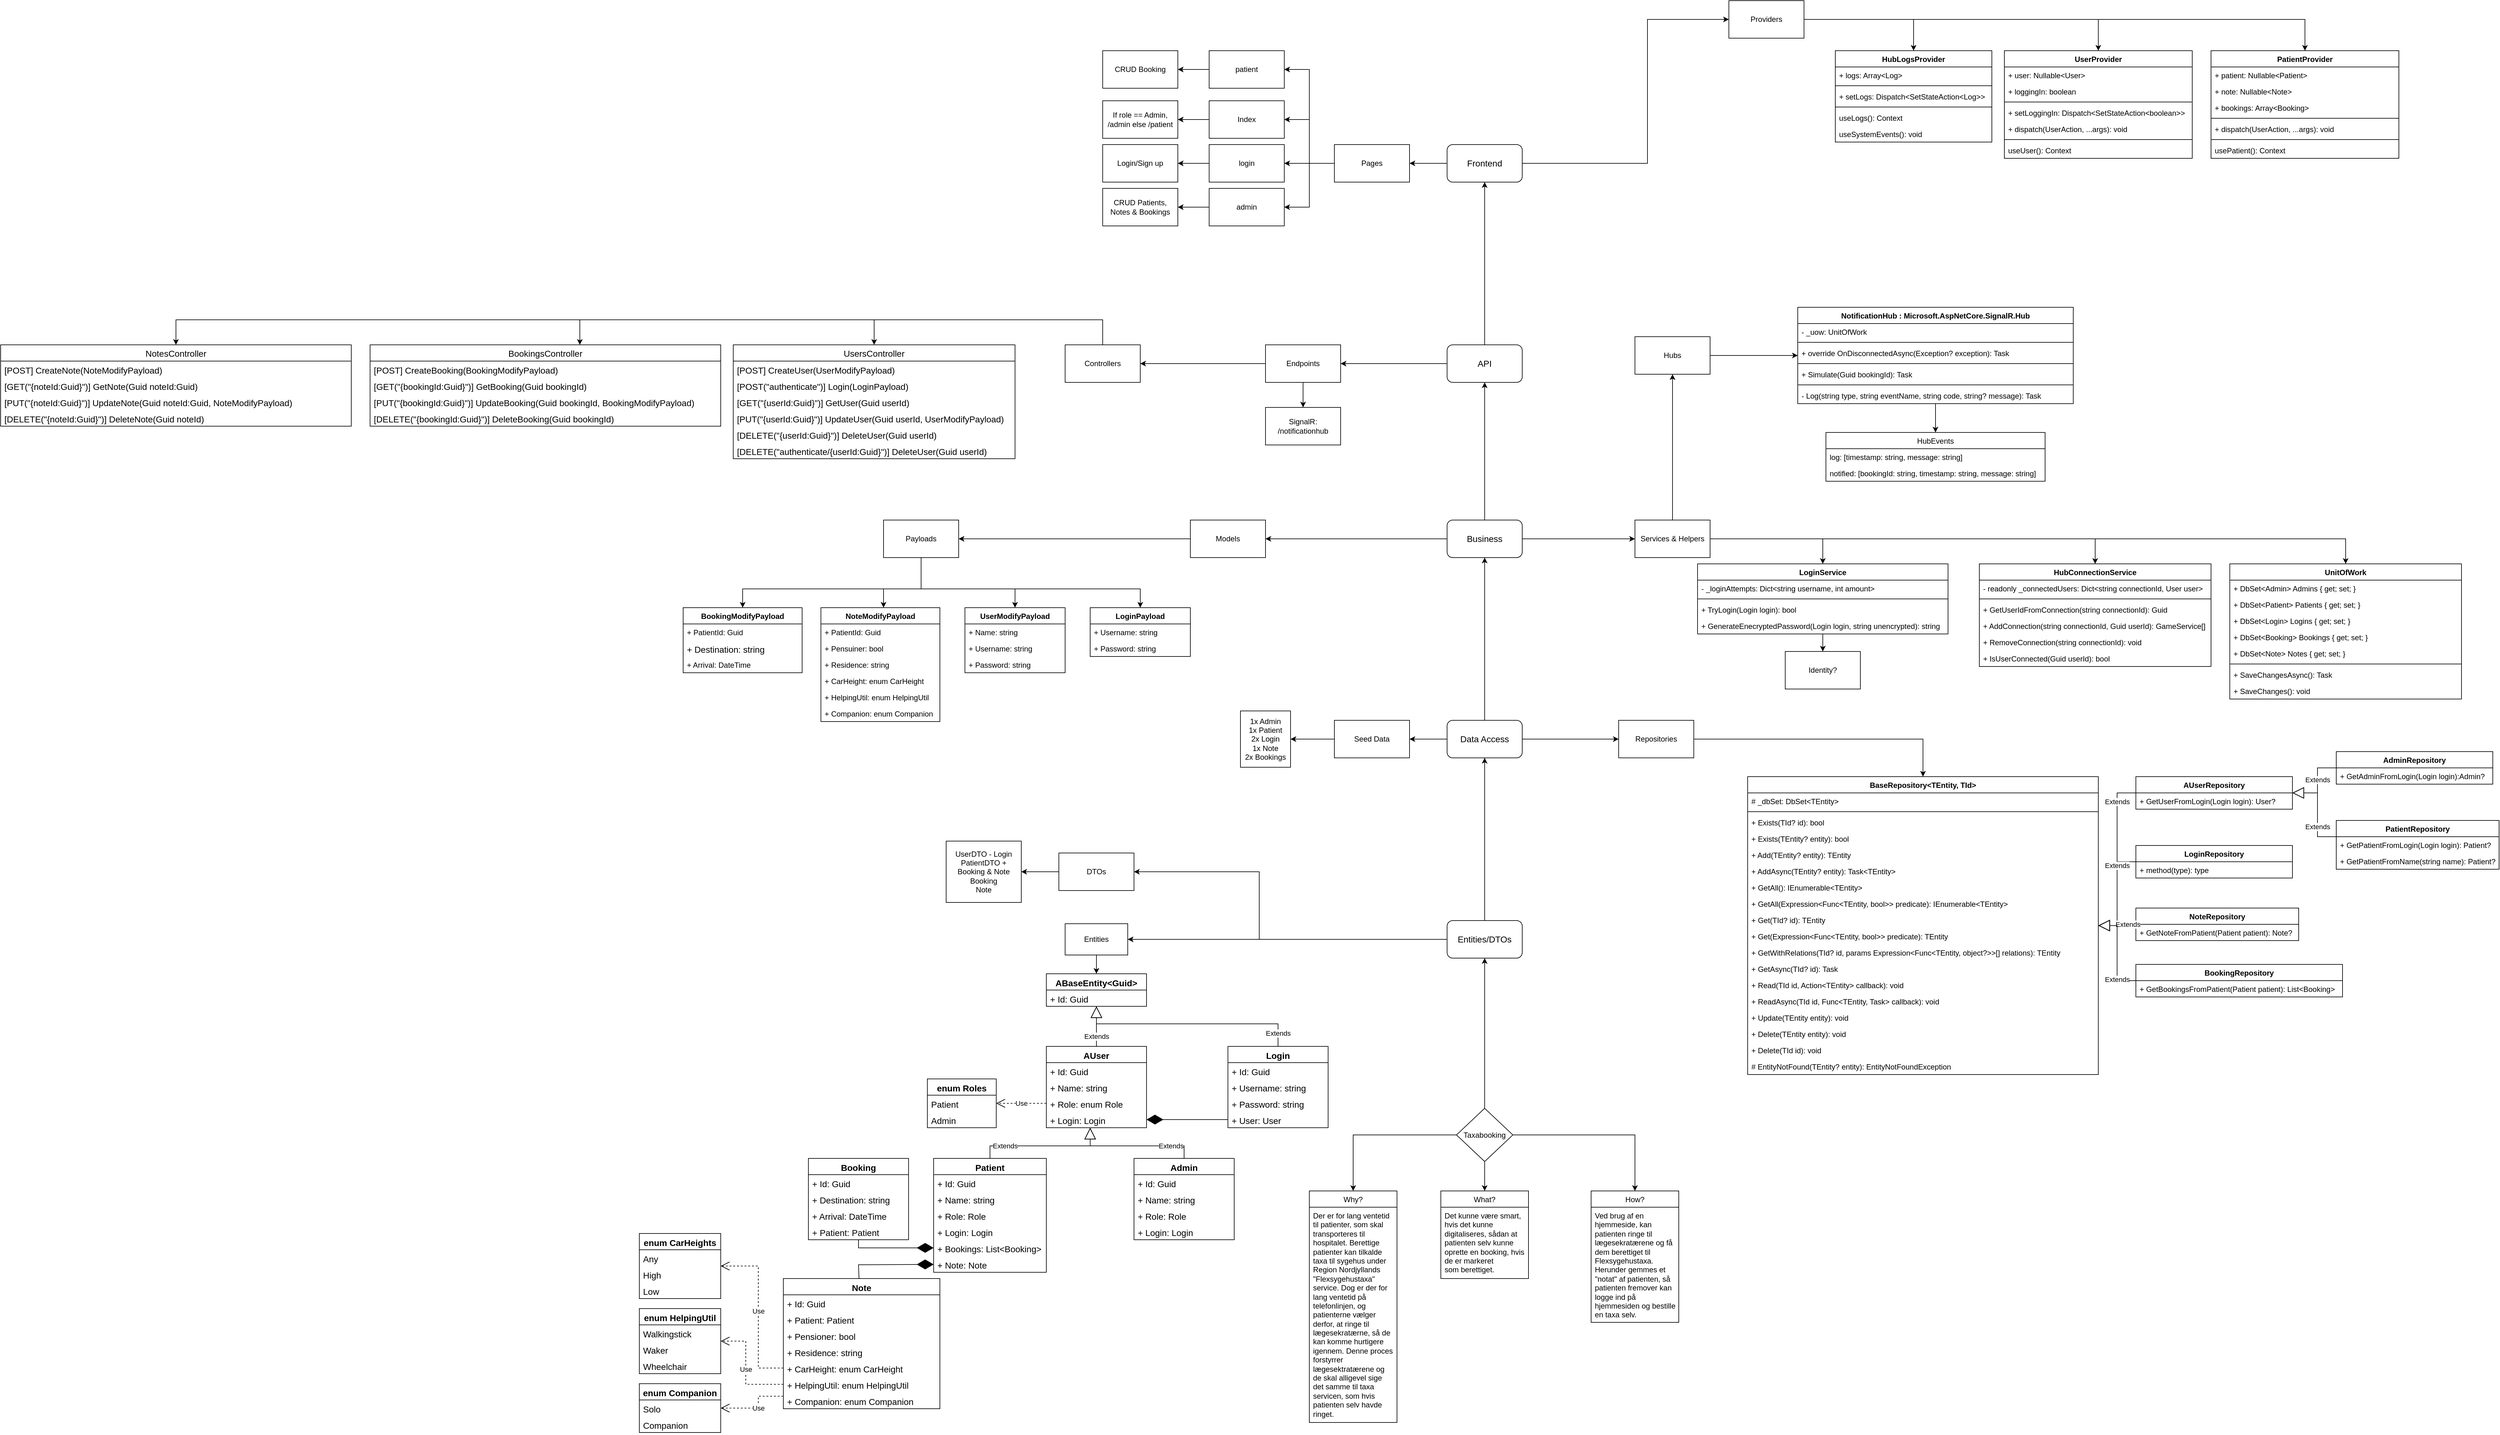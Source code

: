 <mxfile version="16.5.1" type="device"><diagram id="OKeLsXQ_E--YH-A5U_VI" name="Page-1"><mxGraphModel dx="5651" dy="3431" grid="1" gridSize="10" guides="1" tooltips="1" connect="1" arrows="1" fold="1" page="0" pageScale="1" pageWidth="827" pageHeight="1169" math="0" shadow="0"><root><mxCell id="0"/><mxCell id="1" parent="0"/><mxCell id="HH2EUezsrykWYpBA1SF--14" style="edgeStyle=orthogonalEdgeStyle;rounded=0;orthogonalLoop=1;jettySize=auto;html=1;" parent="1" source="HH2EUezsrykWYpBA1SF--2" target="HH2EUezsrykWYpBA1SF--4" edge="1"><mxGeometry relative="1" as="geometry"/></mxCell><mxCell id="HH2EUezsrykWYpBA1SF--15" style="edgeStyle=orthogonalEdgeStyle;rounded=0;orthogonalLoop=1;jettySize=auto;html=1;" parent="1" source="HH2EUezsrykWYpBA1SF--2" target="HH2EUezsrykWYpBA1SF--10" edge="1"><mxGeometry relative="1" as="geometry"/></mxCell><mxCell id="HH2EUezsrykWYpBA1SF--18" value="" style="edgeStyle=orthogonalEdgeStyle;rounded=0;orthogonalLoop=1;jettySize=auto;html=1;" parent="1" source="HH2EUezsrykWYpBA1SF--2" target="HH2EUezsrykWYpBA1SF--16" edge="1"><mxGeometry relative="1" as="geometry"/></mxCell><mxCell id="HH2EUezsrykWYpBA1SF--2" value="Taxabooking" style="rhombus;whiteSpace=wrap;html=1;" parent="1" vertex="1"><mxGeometry x="355" y="350" width="90" height="85" as="geometry"/></mxCell><mxCell id="HH2EUezsrykWYpBA1SF--4" value="Why?" style="swimlane;fontStyle=0;childLayout=stackLayout;horizontal=1;startSize=26;fillColor=none;horizontalStack=0;resizeParent=1;resizeParentMax=0;resizeLast=0;collapsible=1;marginBottom=0;" parent="1" vertex="1"><mxGeometry x="120" y="482" width="140" height="370" as="geometry"/></mxCell><mxCell id="HH2EUezsrykWYpBA1SF--5" value="Der er for lang ventetid til patienter, som skal transporteres til hospitalet. Berettige patienter kan tilkalde taxa til sygehus under Region Nordjyllands &quot;Flexsygehustaxa&quot; service. Dog er der for lang ventetid på telefonlinjen, og patienterne vælger derfor, at ringe til lægesekratærne, så de kan komme hurtigere igennem. Denne proces forstyrrer lægesektratærene og de skal alligevel sige det samme til taxa servicen, som hvis patienten selv havde ringet." style="text;strokeColor=none;fillColor=none;align=left;verticalAlign=top;spacingLeft=4;spacingRight=4;overflow=hidden;rotatable=0;points=[[0,0.5],[1,0.5]];portConstraint=eastwest;whiteSpace=wrap;" parent="HH2EUezsrykWYpBA1SF--4" vertex="1"><mxGeometry y="26" width="140" height="344" as="geometry"/></mxCell><mxCell id="HH2EUezsrykWYpBA1SF--10" value="How?" style="swimlane;fontStyle=0;childLayout=stackLayout;horizontal=1;startSize=26;fillColor=none;horizontalStack=0;resizeParent=1;resizeParentMax=0;resizeLast=0;collapsible=1;marginBottom=0;" parent="1" vertex="1"><mxGeometry x="570" y="482" width="140" height="210" as="geometry"/></mxCell><mxCell id="HH2EUezsrykWYpBA1SF--13" value="Ved brug af en hjemmeside, kan patienten ringe til lægesekratærene og få dem berettiget til Flexsygehustaxa. Herunder gemmes et &quot;notat&quot; af patienten, så patienten fremover kan logge ind på hjemmesiden og bestille en taxa selv." style="text;strokeColor=none;fillColor=none;align=left;verticalAlign=top;spacingLeft=4;spacingRight=4;overflow=hidden;rotatable=0;points=[[0,0.5],[1,0.5]];portConstraint=eastwest;whiteSpace=wrap;" parent="HH2EUezsrykWYpBA1SF--10" vertex="1"><mxGeometry y="26" width="140" height="184" as="geometry"/></mxCell><mxCell id="HH2EUezsrykWYpBA1SF--16" value="What?" style="swimlane;fontStyle=0;childLayout=stackLayout;horizontal=1;startSize=26;fillColor=none;horizontalStack=0;resizeParent=1;resizeParentMax=0;resizeLast=0;collapsible=1;marginBottom=0;" parent="1" vertex="1"><mxGeometry x="330" y="482" width="140" height="140" as="geometry"/></mxCell><mxCell id="24cGQdHeKjbuQx9I3mHl-3" value="Det kunne være smart, hvis det kunne digitaliseres, sådan at patienten selv kunne oprette en booking, hvis de er markeret som berettiget." style="text;strokeColor=none;fillColor=none;align=left;verticalAlign=top;spacingLeft=4;spacingRight=4;overflow=hidden;rotatable=0;points=[[0,0.5],[1,0.5]];portConstraint=eastwest;whiteSpace=wrap;" vertex="1" parent="HH2EUezsrykWYpBA1SF--16"><mxGeometry y="26" width="140" height="114" as="geometry"/></mxCell><mxCell id="HH2EUezsrykWYpBA1SF--20" value="" style="edgeStyle=orthogonalEdgeStyle;rounded=0;orthogonalLoop=1;jettySize=auto;html=1;fontSize=14;" parent="1" source="HH2EUezsrykWYpBA1SF--21" target="HH2EUezsrykWYpBA1SF--25" edge="1"><mxGeometry relative="1" as="geometry"/></mxCell><mxCell id="HH2EUezsrykWYpBA1SF--60" value="" style="edgeStyle=orthogonalEdgeStyle;rounded=0;orthogonalLoop=1;jettySize=auto;html=1;" parent="1" source="HH2EUezsrykWYpBA1SF--21" target="HH2EUezsrykWYpBA1SF--33" edge="1"><mxGeometry relative="1" as="geometry"><Array as="points"><mxPoint x="270" y="-240"/><mxPoint x="270" y="-240"/></Array></mxGeometry></mxCell><mxCell id="HH2EUezsrykWYpBA1SF--61" style="edgeStyle=orthogonalEdgeStyle;rounded=0;orthogonalLoop=1;jettySize=auto;html=1;" parent="1" source="HH2EUezsrykWYpBA1SF--21" target="HH2EUezsrykWYpBA1SF--32" edge="1"><mxGeometry relative="1" as="geometry"/></mxCell><mxCell id="HH2EUezsrykWYpBA1SF--21" value="Data Access" style="rounded=1;whiteSpace=wrap;html=1;fontSize=14;" parent="1" vertex="1"><mxGeometry x="340" y="-270" width="120" height="60" as="geometry"/></mxCell><mxCell id="HH2EUezsrykWYpBA1SF--22" value="" style="edgeStyle=orthogonalEdgeStyle;rounded=0;orthogonalLoop=1;jettySize=auto;html=1;fontSize=14;" parent="1" source="HH2EUezsrykWYpBA1SF--23" target="HH2EUezsrykWYpBA1SF--21" edge="1"><mxGeometry relative="1" as="geometry"/></mxCell><mxCell id="HH2EUezsrykWYpBA1SF--62" style="edgeStyle=orthogonalEdgeStyle;rounded=0;orthogonalLoop=1;jettySize=auto;html=1;" parent="1" source="HH2EUezsrykWYpBA1SF--23" target="HH2EUezsrykWYpBA1SF--30" edge="1"><mxGeometry relative="1" as="geometry"><mxPoint x="130" y="75" as="sourcePoint"/></mxGeometry></mxCell><mxCell id="24cGQdHeKjbuQx9I3mHl-97" style="edgeStyle=orthogonalEdgeStyle;rounded=0;orthogonalLoop=1;jettySize=auto;html=1;" edge="1" parent="1" source="HH2EUezsrykWYpBA1SF--23" target="24cGQdHeKjbuQx9I3mHl-96"><mxGeometry relative="1" as="geometry"><Array as="points"><mxPoint x="40" y="80"/><mxPoint x="40" y="-28"/></Array></mxGeometry></mxCell><mxCell id="HH2EUezsrykWYpBA1SF--23" value="Entities/DTOs" style="rounded=1;whiteSpace=wrap;html=1;fontSize=14;" parent="1" vertex="1"><mxGeometry x="340" y="50" width="120" height="60" as="geometry"/></mxCell><mxCell id="HH2EUezsrykWYpBA1SF--24" style="edgeStyle=orthogonalEdgeStyle;rounded=0;orthogonalLoop=1;jettySize=auto;html=1;fontSize=14;" parent="1" source="HH2EUezsrykWYpBA1SF--25" target="HH2EUezsrykWYpBA1SF--27" edge="1"><mxGeometry relative="1" as="geometry"><mxPoint x="400.0" y="-10" as="targetPoint"/></mxGeometry></mxCell><mxCell id="HH2EUezsrykWYpBA1SF--63" style="edgeStyle=orthogonalEdgeStyle;rounded=0;orthogonalLoop=1;jettySize=auto;html=1;" parent="1" source="HH2EUezsrykWYpBA1SF--25" target="HH2EUezsrykWYpBA1SF--57" edge="1"><mxGeometry relative="1" as="geometry"/></mxCell><mxCell id="HH2EUezsrykWYpBA1SF--64" style="edgeStyle=orthogonalEdgeStyle;rounded=0;orthogonalLoop=1;jettySize=auto;html=1;" parent="1" source="HH2EUezsrykWYpBA1SF--25" target="HH2EUezsrykWYpBA1SF--58" edge="1"><mxGeometry relative="1" as="geometry"><Array as="points"><mxPoint x="180" y="-560"/><mxPoint x="180" y="-560"/></Array></mxGeometry></mxCell><mxCell id="HH2EUezsrykWYpBA1SF--25" value="Business" style="rounded=1;whiteSpace=wrap;html=1;fontSize=14;" parent="1" vertex="1"><mxGeometry x="340" y="-590" width="120" height="60" as="geometry"/></mxCell><mxCell id="HH2EUezsrykWYpBA1SF--26" value="" style="edgeStyle=orthogonalEdgeStyle;rounded=0;orthogonalLoop=1;jettySize=auto;html=1;fontSize=14;" parent="1" source="HH2EUezsrykWYpBA1SF--27" target="HH2EUezsrykWYpBA1SF--28" edge="1"><mxGeometry relative="1" as="geometry"/></mxCell><mxCell id="HH2EUezsrykWYpBA1SF--65" style="edgeStyle=orthogonalEdgeStyle;rounded=0;orthogonalLoop=1;jettySize=auto;html=1;" parent="1" source="HH2EUezsrykWYpBA1SF--27" target="HH2EUezsrykWYpBA1SF--54" edge="1"><mxGeometry relative="1" as="geometry"/></mxCell><mxCell id="HH2EUezsrykWYpBA1SF--27" value="API" style="rounded=1;whiteSpace=wrap;html=1;fontSize=14;" parent="1" vertex="1"><mxGeometry x="340" y="-870" width="120" height="60" as="geometry"/></mxCell><mxCell id="HH2EUezsrykWYpBA1SF--67" style="edgeStyle=orthogonalEdgeStyle;rounded=0;orthogonalLoop=1;jettySize=auto;html=1;" parent="1" source="HH2EUezsrykWYpBA1SF--28" target="HH2EUezsrykWYpBA1SF--55" edge="1"><mxGeometry relative="1" as="geometry"><mxPoint x="280" y="-1160" as="targetPoint"/></mxGeometry></mxCell><mxCell id="HH2EUezsrykWYpBA1SF--68" style="edgeStyle=orthogonalEdgeStyle;rounded=0;orthogonalLoop=1;jettySize=auto;html=1;" parent="1" source="HH2EUezsrykWYpBA1SF--28" target="HH2EUezsrykWYpBA1SF--59" edge="1"><mxGeometry relative="1" as="geometry"><mxPoint x="559.941" y="-1330" as="targetPoint"/><Array as="points"><mxPoint x="660" y="-1160"/><mxPoint x="660" y="-1390"/></Array></mxGeometry></mxCell><mxCell id="HH2EUezsrykWYpBA1SF--28" value="Frontend" style="rounded=1;whiteSpace=wrap;html=1;fontSize=14;" parent="1" vertex="1"><mxGeometry x="340" y="-1190" width="120" height="60" as="geometry"/></mxCell><mxCell id="HH2EUezsrykWYpBA1SF--29" value="" style="edgeStyle=orthogonalEdgeStyle;rounded=0;orthogonalLoop=1;jettySize=auto;html=1;fontSize=14;" parent="1" source="HH2EUezsrykWYpBA1SF--2" target="HH2EUezsrykWYpBA1SF--23" edge="1"><mxGeometry relative="1" as="geometry"><mxPoint x="400" y="360" as="sourcePoint"/></mxGeometry></mxCell><mxCell id="HH2EUezsrykWYpBA1SF--72" value="" style="edgeStyle=orthogonalEdgeStyle;rounded=0;orthogonalLoop=1;jettySize=auto;html=1;" parent="1" source="HH2EUezsrykWYpBA1SF--30" target="HH2EUezsrykWYpBA1SF--70" edge="1"><mxGeometry relative="1" as="geometry"/></mxCell><mxCell id="HH2EUezsrykWYpBA1SF--30" value="Entities" style="whiteSpace=wrap;html=1;" parent="1" vertex="1"><mxGeometry x="-270" y="55" width="100" height="50" as="geometry"/></mxCell><mxCell id="HH2EUezsrykWYpBA1SF--31" style="edgeStyle=orthogonalEdgeStyle;rounded=0;orthogonalLoop=1;jettySize=auto;html=1;entryX=0.5;entryY=0;entryDx=0;entryDy=0;" parent="1" source="HH2EUezsrykWYpBA1SF--32" target="HH2EUezsrykWYpBA1SF--34" edge="1"><mxGeometry relative="1" as="geometry"><Array as="points"><mxPoint x="1100" y="-240"/></Array></mxGeometry></mxCell><mxCell id="HH2EUezsrykWYpBA1SF--32" value="Repositories" style="whiteSpace=wrap;html=1;" parent="1" vertex="1"><mxGeometry x="614" y="-270" width="120" height="60" as="geometry"/></mxCell><mxCell id="24cGQdHeKjbuQx9I3mHl-95" value="" style="edgeStyle=orthogonalEdgeStyle;rounded=0;orthogonalLoop=1;jettySize=auto;html=1;" edge="1" parent="1" source="HH2EUezsrykWYpBA1SF--33" target="24cGQdHeKjbuQx9I3mHl-94"><mxGeometry relative="1" as="geometry"/></mxCell><mxCell id="HH2EUezsrykWYpBA1SF--33" value="Seed Data" style="whiteSpace=wrap;html=1;" parent="1" vertex="1"><mxGeometry x="160" y="-270" width="120" height="60" as="geometry"/></mxCell><mxCell id="HH2EUezsrykWYpBA1SF--34" value="BaseRepository&lt;TEntity, TId&gt;" style="swimlane;fontStyle=1;align=center;verticalAlign=top;childLayout=stackLayout;horizontal=1;startSize=26;horizontalStack=0;resizeParent=1;resizeParentMax=0;resizeLast=0;collapsible=1;marginBottom=0;" parent="1" vertex="1"><mxGeometry x="820" y="-180" width="560" height="476" as="geometry"><mxRectangle x="560" y="227" width="200" height="26" as="alternateBounds"/></mxGeometry></mxCell><mxCell id="HH2EUezsrykWYpBA1SF--35" value="# _dbSet: DbSet&lt;TEntity&gt;" style="text;strokeColor=none;fillColor=none;align=left;verticalAlign=top;spacingLeft=4;spacingRight=4;overflow=hidden;rotatable=0;points=[[0,0.5],[1,0.5]];portConstraint=eastwest;" parent="HH2EUezsrykWYpBA1SF--34" vertex="1"><mxGeometry y="26" width="560" height="26" as="geometry"/></mxCell><mxCell id="HH2EUezsrykWYpBA1SF--36" value="" style="line;strokeWidth=1;fillColor=none;align=left;verticalAlign=middle;spacingTop=-1;spacingLeft=3;spacingRight=3;rotatable=0;labelPosition=right;points=[];portConstraint=eastwest;" parent="HH2EUezsrykWYpBA1SF--34" vertex="1"><mxGeometry y="52" width="560" height="8" as="geometry"/></mxCell><mxCell id="HH2EUezsrykWYpBA1SF--37" value="+ Exists(TId? id): bool" style="text;strokeColor=none;fillColor=none;align=left;verticalAlign=top;spacingLeft=4;spacingRight=4;overflow=hidden;rotatable=0;points=[[0,0.5],[1,0.5]];portConstraint=eastwest;" parent="HH2EUezsrykWYpBA1SF--34" vertex="1"><mxGeometry y="60" width="560" height="26" as="geometry"/></mxCell><mxCell id="HH2EUezsrykWYpBA1SF--38" value="+ Exists(TEntity? entity): bool" style="text;strokeColor=none;fillColor=none;align=left;verticalAlign=top;spacingLeft=4;spacingRight=4;overflow=hidden;rotatable=0;points=[[0,0.5],[1,0.5]];portConstraint=eastwest;" parent="HH2EUezsrykWYpBA1SF--34" vertex="1"><mxGeometry y="86" width="560" height="26" as="geometry"/></mxCell><mxCell id="HH2EUezsrykWYpBA1SF--39" value="+ Add(TEntity? entity): TEntity" style="text;strokeColor=none;fillColor=none;align=left;verticalAlign=top;spacingLeft=4;spacingRight=4;overflow=hidden;rotatable=0;points=[[0,0.5],[1,0.5]];portConstraint=eastwest;" parent="HH2EUezsrykWYpBA1SF--34" vertex="1"><mxGeometry y="112" width="560" height="26" as="geometry"/></mxCell><mxCell id="HH2EUezsrykWYpBA1SF--40" value="+ AddAsync(TEntity? entity): Task&lt;TEntity&gt;" style="text;strokeColor=none;fillColor=none;align=left;verticalAlign=top;spacingLeft=4;spacingRight=4;overflow=hidden;rotatable=0;points=[[0,0.5],[1,0.5]];portConstraint=eastwest;" parent="HH2EUezsrykWYpBA1SF--34" vertex="1"><mxGeometry y="138" width="560" height="26" as="geometry"/></mxCell><mxCell id="HH2EUezsrykWYpBA1SF--41" value="+ GetAll(): IEnumerable&lt;TEntity&gt;" style="text;strokeColor=none;fillColor=none;align=left;verticalAlign=top;spacingLeft=4;spacingRight=4;overflow=hidden;rotatable=0;points=[[0,0.5],[1,0.5]];portConstraint=eastwest;" parent="HH2EUezsrykWYpBA1SF--34" vertex="1"><mxGeometry y="164" width="560" height="26" as="geometry"/></mxCell><mxCell id="HH2EUezsrykWYpBA1SF--42" value="+ GetAll(Expression&lt;Func&lt;TEntity, bool&gt;&gt; predicate): IEnumerable&lt;TEntity&gt;" style="text;strokeColor=none;fillColor=none;align=left;verticalAlign=top;spacingLeft=4;spacingRight=4;overflow=hidden;rotatable=0;points=[[0,0.5],[1,0.5]];portConstraint=eastwest;" parent="HH2EUezsrykWYpBA1SF--34" vertex="1"><mxGeometry y="190" width="560" height="26" as="geometry"/></mxCell><mxCell id="HH2EUezsrykWYpBA1SF--43" value="+ Get(TId? id): TEntity" style="text;strokeColor=none;fillColor=none;align=left;verticalAlign=top;spacingLeft=4;spacingRight=4;overflow=hidden;rotatable=0;points=[[0,0.5],[1,0.5]];portConstraint=eastwest;" parent="HH2EUezsrykWYpBA1SF--34" vertex="1"><mxGeometry y="216" width="560" height="26" as="geometry"/></mxCell><mxCell id="HH2EUezsrykWYpBA1SF--44" value="+ Get(Expression&lt;Func&lt;TEntity, bool&gt;&gt; predicate): TEntity" style="text;strokeColor=none;fillColor=none;align=left;verticalAlign=top;spacingLeft=4;spacingRight=4;overflow=hidden;rotatable=0;points=[[0,0.5],[1,0.5]];portConstraint=eastwest;" parent="HH2EUezsrykWYpBA1SF--34" vertex="1"><mxGeometry y="242" width="560" height="26" as="geometry"/></mxCell><mxCell id="HH2EUezsrykWYpBA1SF--45" value="+ GetWithRelations(TId? id, params Expression&lt;Func&lt;TEntity, object?&gt;&gt;[] relations): TEntity" style="text;strokeColor=none;fillColor=none;align=left;verticalAlign=top;spacingLeft=4;spacingRight=4;overflow=hidden;rotatable=0;points=[[0,0.5],[1,0.5]];portConstraint=eastwest;" parent="HH2EUezsrykWYpBA1SF--34" vertex="1"><mxGeometry y="268" width="560" height="26" as="geometry"/></mxCell><mxCell id="HH2EUezsrykWYpBA1SF--46" value="+ GetAsync(TId? id): Task" style="text;strokeColor=none;fillColor=none;align=left;verticalAlign=top;spacingLeft=4;spacingRight=4;overflow=hidden;rotatable=0;points=[[0,0.5],[1,0.5]];portConstraint=eastwest;" parent="HH2EUezsrykWYpBA1SF--34" vertex="1"><mxGeometry y="294" width="560" height="26" as="geometry"/></mxCell><mxCell id="HH2EUezsrykWYpBA1SF--47" value="+ Read(TId id, Action&lt;TEntity&gt; callback): void" style="text;strokeColor=none;fillColor=none;align=left;verticalAlign=top;spacingLeft=4;spacingRight=4;overflow=hidden;rotatable=0;points=[[0,0.5],[1,0.5]];portConstraint=eastwest;" parent="HH2EUezsrykWYpBA1SF--34" vertex="1"><mxGeometry y="320" width="560" height="26" as="geometry"/></mxCell><mxCell id="HH2EUezsrykWYpBA1SF--48" value="+ ReadAsync(TId id, Func&lt;TEntity, Task&gt; callback): void" style="text;strokeColor=none;fillColor=none;align=left;verticalAlign=top;spacingLeft=4;spacingRight=4;overflow=hidden;rotatable=0;points=[[0,0.5],[1,0.5]];portConstraint=eastwest;" parent="HH2EUezsrykWYpBA1SF--34" vertex="1"><mxGeometry y="346" width="560" height="26" as="geometry"/></mxCell><mxCell id="HH2EUezsrykWYpBA1SF--49" value="+ Update(TEntity entity): void" style="text;strokeColor=none;fillColor=none;align=left;verticalAlign=top;spacingLeft=4;spacingRight=4;overflow=hidden;rotatable=0;points=[[0,0.5],[1,0.5]];portConstraint=eastwest;" parent="HH2EUezsrykWYpBA1SF--34" vertex="1"><mxGeometry y="372" width="560" height="26" as="geometry"/></mxCell><mxCell id="HH2EUezsrykWYpBA1SF--50" value="+ Delete(TEntity entity): void" style="text;strokeColor=none;fillColor=none;align=left;verticalAlign=top;spacingLeft=4;spacingRight=4;overflow=hidden;rotatable=0;points=[[0,0.5],[1,0.5]];portConstraint=eastwest;" parent="HH2EUezsrykWYpBA1SF--34" vertex="1"><mxGeometry y="398" width="560" height="26" as="geometry"/></mxCell><mxCell id="HH2EUezsrykWYpBA1SF--51" value="+ Delete(TId id): void" style="text;strokeColor=none;fillColor=none;align=left;verticalAlign=top;spacingLeft=4;spacingRight=4;overflow=hidden;rotatable=0;points=[[0,0.5],[1,0.5]];portConstraint=eastwest;" parent="HH2EUezsrykWYpBA1SF--34" vertex="1"><mxGeometry y="424" width="560" height="26" as="geometry"/></mxCell><mxCell id="HH2EUezsrykWYpBA1SF--52" value="# EntityNotFound(TEntity? entity): EntityNotFoundException" style="text;strokeColor=none;fillColor=none;align=left;verticalAlign=top;spacingLeft=4;spacingRight=4;overflow=hidden;rotatable=0;points=[[0,0.5],[1,0.5]];portConstraint=eastwest;" parent="HH2EUezsrykWYpBA1SF--34" vertex="1"><mxGeometry y="450" width="560" height="26" as="geometry"/></mxCell><mxCell id="POBekv2E9np79zT2zev1-29" style="edgeStyle=orthogonalEdgeStyle;rounded=0;orthogonalLoop=1;jettySize=auto;html=1;entryX=0.5;entryY=0;entryDx=0;entryDy=0;" parent="1" source="HH2EUezsrykWYpBA1SF--53" target="POBekv2E9np79zT2zev1-6" edge="1"><mxGeometry relative="1" as="geometry"><Array as="points"><mxPoint x="-210" y="-910"/><mxPoint x="-575" y="-910"/></Array></mxGeometry></mxCell><mxCell id="24cGQdHeKjbuQx9I3mHl-137" style="edgeStyle=orthogonalEdgeStyle;rounded=0;orthogonalLoop=1;jettySize=auto;html=1;fontSize=12;" edge="1" parent="1" source="HH2EUezsrykWYpBA1SF--53" target="24cGQdHeKjbuQx9I3mHl-107"><mxGeometry relative="1" as="geometry"><Array as="points"><mxPoint x="-210" y="-910"/><mxPoint x="-1045" y="-910"/></Array></mxGeometry></mxCell><mxCell id="24cGQdHeKjbuQx9I3mHl-145" style="edgeStyle=orthogonalEdgeStyle;rounded=0;orthogonalLoop=1;jettySize=auto;html=1;fontSize=12;" edge="1" parent="1" source="HH2EUezsrykWYpBA1SF--53" target="24cGQdHeKjbuQx9I3mHl-140"><mxGeometry relative="1" as="geometry"><Array as="points"><mxPoint x="-210" y="-910"/><mxPoint x="-1690" y="-910"/></Array></mxGeometry></mxCell><mxCell id="HH2EUezsrykWYpBA1SF--53" value="Controllers" style="whiteSpace=wrap;html=1;" parent="1" vertex="1"><mxGeometry x="-270" y="-870" width="120" height="60" as="geometry"/></mxCell><mxCell id="HH2EUezsrykWYpBA1SF--66" style="edgeStyle=orthogonalEdgeStyle;rounded=0;orthogonalLoop=1;jettySize=auto;html=1;" parent="1" source="HH2EUezsrykWYpBA1SF--54" target="HH2EUezsrykWYpBA1SF--53" edge="1"><mxGeometry relative="1" as="geometry"/></mxCell><mxCell id="POBekv2E9np79zT2zev1-5" style="edgeStyle=orthogonalEdgeStyle;rounded=0;orthogonalLoop=1;jettySize=auto;html=1;" parent="1" source="HH2EUezsrykWYpBA1SF--54" target="POBekv2E9np79zT2zev1-4" edge="1"><mxGeometry relative="1" as="geometry"/></mxCell><mxCell id="HH2EUezsrykWYpBA1SF--54" value="Endpoints" style="whiteSpace=wrap;html=1;" parent="1" vertex="1"><mxGeometry x="50" y="-870" width="120" height="60" as="geometry"/></mxCell><mxCell id="POBekv2E9np79zT2zev1-37" style="edgeStyle=orthogonalEdgeStyle;rounded=0;orthogonalLoop=1;jettySize=auto;html=1;" parent="1" source="HH2EUezsrykWYpBA1SF--55" target="POBekv2E9np79zT2zev1-31" edge="1"><mxGeometry relative="1" as="geometry"/></mxCell><mxCell id="POBekv2E9np79zT2zev1-38" style="edgeStyle=orthogonalEdgeStyle;rounded=0;orthogonalLoop=1;jettySize=auto;html=1;" parent="1" source="HH2EUezsrykWYpBA1SF--55" target="HH2EUezsrykWYpBA1SF--73" edge="1"><mxGeometry relative="1" as="geometry"><Array as="points"><mxPoint x="120" y="-1160"/><mxPoint x="120" y="-1230"/></Array></mxGeometry></mxCell><mxCell id="POBekv2E9np79zT2zev1-39" style="edgeStyle=orthogonalEdgeStyle;rounded=0;orthogonalLoop=1;jettySize=auto;html=1;" parent="1" source="HH2EUezsrykWYpBA1SF--55" target="HH2EUezsrykWYpBA1SF--74" edge="1"><mxGeometry relative="1" as="geometry"><Array as="points"><mxPoint x="120" y="-1160"/><mxPoint x="120" y="-1090"/></Array></mxGeometry></mxCell><mxCell id="24cGQdHeKjbuQx9I3mHl-161" style="edgeStyle=orthogonalEdgeStyle;rounded=0;orthogonalLoop=1;jettySize=auto;html=1;fontSize=12;" edge="1" parent="1" source="HH2EUezsrykWYpBA1SF--55" target="24cGQdHeKjbuQx9I3mHl-158"><mxGeometry relative="1" as="geometry"><Array as="points"><mxPoint x="120" y="-1160"/><mxPoint x="120" y="-1310"/></Array></mxGeometry></mxCell><mxCell id="HH2EUezsrykWYpBA1SF--55" value="Pages" style="whiteSpace=wrap;html=1;" parent="1" vertex="1"><mxGeometry x="160" y="-1190" width="120" height="60" as="geometry"/></mxCell><mxCell id="HH2EUezsrykWYpBA1SF--163" style="edgeStyle=orthogonalEdgeStyle;rounded=0;orthogonalLoop=1;jettySize=auto;html=1;entryX=0.5;entryY=0;entryDx=0;entryDy=0;" parent="1" source="HH2EUezsrykWYpBA1SF--57" target="HH2EUezsrykWYpBA1SF--114" edge="1"><mxGeometry relative="1" as="geometry"><Array as="points"><mxPoint x="940" y="-560"/></Array></mxGeometry></mxCell><mxCell id="HH2EUezsrykWYpBA1SF--165" style="edgeStyle=orthogonalEdgeStyle;rounded=0;orthogonalLoop=1;jettySize=auto;html=1;" parent="1" source="HH2EUezsrykWYpBA1SF--57" target="HH2EUezsrykWYpBA1SF--128" edge="1"><mxGeometry relative="1" as="geometry"/></mxCell><mxCell id="POBekv2E9np79zT2zev1-45" style="edgeStyle=orthogonalEdgeStyle;rounded=0;orthogonalLoop=1;jettySize=auto;html=1;" parent="1" source="HH2EUezsrykWYpBA1SF--57" target="POBekv2E9np79zT2zev1-44" edge="1"><mxGeometry relative="1" as="geometry"/></mxCell><mxCell id="POBekv2E9np79zT2zev1-96" style="edgeStyle=orthogonalEdgeStyle;rounded=0;orthogonalLoop=1;jettySize=auto;html=1;" parent="1" source="HH2EUezsrykWYpBA1SF--57" target="POBekv2E9np79zT2zev1-86" edge="1"><mxGeometry relative="1" as="geometry"/></mxCell><mxCell id="HH2EUezsrykWYpBA1SF--57" value="Services &amp;amp; Helpers" style="whiteSpace=wrap;html=1;" parent="1" vertex="1"><mxGeometry x="640" y="-590" width="120" height="60" as="geometry"/></mxCell><mxCell id="POBekv2E9np79zT2zev1-12" style="edgeStyle=orthogonalEdgeStyle;rounded=0;orthogonalLoop=1;jettySize=auto;html=1;" parent="1" source="HH2EUezsrykWYpBA1SF--58" target="POBekv2E9np79zT2zev1-11" edge="1"><mxGeometry relative="1" as="geometry"/></mxCell><mxCell id="HH2EUezsrykWYpBA1SF--58" value="Models" style="whiteSpace=wrap;html=1;" parent="1" vertex="1"><mxGeometry x="-70" y="-590" width="120" height="60" as="geometry"/></mxCell><mxCell id="POBekv2E9np79zT2zev1-138" style="edgeStyle=orthogonalEdgeStyle;rounded=0;orthogonalLoop=1;jettySize=auto;html=1;" parent="1" source="HH2EUezsrykWYpBA1SF--59" target="POBekv2E9np79zT2zev1-108" edge="1"><mxGeometry relative="1" as="geometry"/></mxCell><mxCell id="POBekv2E9np79zT2zev1-139" style="edgeStyle=orthogonalEdgeStyle;rounded=0;orthogonalLoop=1;jettySize=auto;html=1;entryX=0.5;entryY=0;entryDx=0;entryDy=0;" parent="1" source="HH2EUezsrykWYpBA1SF--59" target="POBekv2E9np79zT2zev1-116" edge="1"><mxGeometry relative="1" as="geometry"/></mxCell><mxCell id="24cGQdHeKjbuQx9I3mHl-155" style="edgeStyle=orthogonalEdgeStyle;rounded=0;orthogonalLoop=1;jettySize=auto;html=1;fontSize=12;" edge="1" parent="1" source="HH2EUezsrykWYpBA1SF--59" target="24cGQdHeKjbuQx9I3mHl-146"><mxGeometry relative="1" as="geometry"/></mxCell><mxCell id="HH2EUezsrykWYpBA1SF--59" value="Providers" style="whiteSpace=wrap;html=1;" parent="1" vertex="1"><mxGeometry x="790" y="-1420" width="120" height="60" as="geometry"/></mxCell><mxCell id="HH2EUezsrykWYpBA1SF--70" value="ABaseEntity&lt;Guid&gt;" style="swimlane;fontStyle=1;align=center;verticalAlign=top;childLayout=stackLayout;horizontal=1;startSize=26;horizontalStack=0;resizeParent=1;resizeParentMax=0;resizeLast=0;collapsible=1;marginBottom=0;fontSize=14;" parent="1" vertex="1"><mxGeometry x="-300" y="135" width="160" height="52" as="geometry"/></mxCell><mxCell id="HH2EUezsrykWYpBA1SF--71" value="+ Id: Guid" style="text;strokeColor=none;fillColor=none;align=left;verticalAlign=top;spacingLeft=4;spacingRight=4;overflow=hidden;rotatable=0;points=[[0,0.5],[1,0.5]];portConstraint=eastwest;fontSize=14;" parent="HH2EUezsrykWYpBA1SF--70" vertex="1"><mxGeometry y="26" width="160" height="26" as="geometry"/></mxCell><mxCell id="24cGQdHeKjbuQx9I3mHl-157" value="" style="edgeStyle=orthogonalEdgeStyle;rounded=0;orthogonalLoop=1;jettySize=auto;html=1;fontSize=12;" edge="1" parent="1" source="HH2EUezsrykWYpBA1SF--73" target="24cGQdHeKjbuQx9I3mHl-156"><mxGeometry relative="1" as="geometry"/></mxCell><mxCell id="HH2EUezsrykWYpBA1SF--73" value="Index" style="whiteSpace=wrap;html=1;" parent="1" vertex="1"><mxGeometry x="-40" y="-1260" width="120" height="60" as="geometry"/></mxCell><mxCell id="HH2EUezsrykWYpBA1SF--76" value="" style="edgeStyle=orthogonalEdgeStyle;rounded=0;orthogonalLoop=1;jettySize=auto;html=1;" parent="1" source="HH2EUezsrykWYpBA1SF--74" target="HH2EUezsrykWYpBA1SF--75" edge="1"><mxGeometry relative="1" as="geometry"/></mxCell><mxCell id="HH2EUezsrykWYpBA1SF--74" value="admin" style="whiteSpace=wrap;html=1;" parent="1" vertex="1"><mxGeometry x="-40" y="-1120" width="120" height="60" as="geometry"/></mxCell><mxCell id="HH2EUezsrykWYpBA1SF--75" value="CRUD Patients, Notes &amp;amp; Bookings" style="whiteSpace=wrap;html=1;" parent="1" vertex="1"><mxGeometry x="-210" y="-1120" width="120" height="60" as="geometry"/></mxCell><mxCell id="HH2EUezsrykWYpBA1SF--77" value="AUser" style="swimlane;fontStyle=1;align=center;verticalAlign=top;childLayout=stackLayout;horizontal=1;startSize=26;horizontalStack=0;resizeParent=1;resizeParentMax=0;resizeLast=0;collapsible=1;marginBottom=0;fontSize=14;" parent="1" vertex="1"><mxGeometry x="-300" y="251" width="160" height="130" as="geometry"/></mxCell><mxCell id="HH2EUezsrykWYpBA1SF--79" value="+ Id: Guid" style="text;strokeColor=none;fillColor=none;align=left;verticalAlign=top;spacingLeft=4;spacingRight=4;overflow=hidden;rotatable=0;points=[[0,0.5],[1,0.5]];portConstraint=eastwest;fontSize=14;" parent="HH2EUezsrykWYpBA1SF--77" vertex="1"><mxGeometry y="26" width="160" height="26" as="geometry"/></mxCell><mxCell id="HH2EUezsrykWYpBA1SF--78" value="+ Name: string" style="text;strokeColor=none;fillColor=none;align=left;verticalAlign=top;spacingLeft=4;spacingRight=4;overflow=hidden;rotatable=0;points=[[0,0.5],[1,0.5]];portConstraint=eastwest;fontSize=14;" parent="HH2EUezsrykWYpBA1SF--77" vertex="1"><mxGeometry y="52" width="160" height="26" as="geometry"/></mxCell><mxCell id="24cGQdHeKjbuQx9I3mHl-8" value="+ Role: enum Role" style="text;strokeColor=none;fillColor=none;align=left;verticalAlign=top;spacingLeft=4;spacingRight=4;overflow=hidden;rotatable=0;points=[[0,0.5],[1,0.5]];portConstraint=eastwest;fontSize=14;" vertex="1" parent="HH2EUezsrykWYpBA1SF--77"><mxGeometry y="78" width="160" height="26" as="geometry"/></mxCell><mxCell id="HH2EUezsrykWYpBA1SF--221" value="+ Login: Login" style="text;strokeColor=none;fillColor=none;align=left;verticalAlign=top;spacingLeft=4;spacingRight=4;overflow=hidden;rotatable=0;points=[[0,0.5],[1,0.5]];portConstraint=eastwest;fontSize=14;" parent="HH2EUezsrykWYpBA1SF--77" vertex="1"><mxGeometry y="104" width="160" height="26" as="geometry"/></mxCell><mxCell id="HH2EUezsrykWYpBA1SF--94" value="Login" style="swimlane;fontStyle=1;align=center;verticalAlign=top;childLayout=stackLayout;horizontal=1;startSize=26;horizontalStack=0;resizeParent=1;resizeParentMax=0;resizeLast=0;collapsible=1;marginBottom=0;fontSize=14;" parent="1" vertex="1"><mxGeometry x="-10" y="251" width="160" height="130" as="geometry"/></mxCell><mxCell id="HH2EUezsrykWYpBA1SF--95" value="+ Id: Guid" style="text;strokeColor=none;fillColor=none;align=left;verticalAlign=top;spacingLeft=4;spacingRight=4;overflow=hidden;rotatable=0;points=[[0,0.5],[1,0.5]];portConstraint=eastwest;fontSize=14;" parent="HH2EUezsrykWYpBA1SF--94" vertex="1"><mxGeometry y="26" width="160" height="26" as="geometry"/></mxCell><mxCell id="HH2EUezsrykWYpBA1SF--97" value="+ Username: string" style="text;strokeColor=none;fillColor=none;align=left;verticalAlign=top;spacingLeft=4;spacingRight=4;overflow=hidden;rotatable=0;points=[[0,0.5],[1,0.5]];portConstraint=eastwest;fontSize=14;" parent="HH2EUezsrykWYpBA1SF--94" vertex="1"><mxGeometry y="52" width="160" height="26" as="geometry"/></mxCell><mxCell id="HH2EUezsrykWYpBA1SF--98" value="+ Password: string" style="text;strokeColor=none;fillColor=none;align=left;verticalAlign=top;spacingLeft=4;spacingRight=4;overflow=hidden;rotatable=0;points=[[0,0.5],[1,0.5]];portConstraint=eastwest;fontSize=14;fontStyle=0" parent="HH2EUezsrykWYpBA1SF--94" vertex="1"><mxGeometry y="78" width="160" height="26" as="geometry"/></mxCell><mxCell id="HH2EUezsrykWYpBA1SF--220" value="+ User: User" style="text;strokeColor=none;fillColor=none;align=left;verticalAlign=top;spacingLeft=4;spacingRight=4;overflow=hidden;rotatable=0;points=[[0,0.5],[1,0.5]];portConstraint=eastwest;fontSize=14;" parent="HH2EUezsrykWYpBA1SF--94" vertex="1"><mxGeometry y="104" width="160" height="26" as="geometry"/></mxCell><mxCell id="HH2EUezsrykWYpBA1SF--105" value="AUserRepository" style="swimlane;fontStyle=1;align=center;verticalAlign=top;childLayout=stackLayout;horizontal=1;startSize=26;horizontalStack=0;resizeParent=1;resizeParentMax=0;resizeLast=0;collapsible=1;marginBottom=0;" parent="1" vertex="1"><mxGeometry x="1440" y="-180" width="250" height="52" as="geometry"/></mxCell><mxCell id="HH2EUezsrykWYpBA1SF--108" value="+ GetUserFromLogin(Login login): User?" style="text;strokeColor=none;fillColor=none;align=left;verticalAlign=top;spacingLeft=4;spacingRight=4;overflow=hidden;rotatable=0;points=[[0,0.5],[1,0.5]];portConstraint=eastwest;" parent="HH2EUezsrykWYpBA1SF--105" vertex="1"><mxGeometry y="26" width="250" height="26" as="geometry"/></mxCell><mxCell id="HH2EUezsrykWYpBA1SF--109" value="LoginRepository" style="swimlane;fontStyle=1;align=center;verticalAlign=top;childLayout=stackLayout;horizontal=1;startSize=26;horizontalStack=0;resizeParent=1;resizeParentMax=0;resizeLast=0;collapsible=1;marginBottom=0;" parent="1" vertex="1"><mxGeometry x="1440" y="-70" width="250" height="52" as="geometry"/></mxCell><mxCell id="HH2EUezsrykWYpBA1SF--110" value="+ method(type): type" style="text;strokeColor=none;fillColor=none;align=left;verticalAlign=top;spacingLeft=4;spacingRight=4;overflow=hidden;rotatable=0;points=[[0,0.5],[1,0.5]];portConstraint=eastwest;" parent="HH2EUezsrykWYpBA1SF--109" vertex="1"><mxGeometry y="26" width="250" height="26" as="geometry"/></mxCell><mxCell id="HH2EUezsrykWYpBA1SF--111" value="Extends" style="endArrow=block;endSize=16;endFill=0;html=1;rounded=0;edgeStyle=orthogonalEdgeStyle;" parent="1" source="HH2EUezsrykWYpBA1SF--105" target="HH2EUezsrykWYpBA1SF--34" edge="1"><mxGeometry x="-0.676" width="160" relative="1" as="geometry"><mxPoint x="1080.0" y="510" as="sourcePoint"/><mxPoint x="990.0" y="658" as="targetPoint"/><mxPoint as="offset"/></mxGeometry></mxCell><mxCell id="HH2EUezsrykWYpBA1SF--112" value="Extends" style="endArrow=block;endSize=16;endFill=0;html=1;rounded=0;edgeStyle=orthogonalEdgeStyle;" parent="1" source="HH2EUezsrykWYpBA1SF--109" target="HH2EUezsrykWYpBA1SF--34" edge="1"><mxGeometry x="-0.564" width="160" relative="1" as="geometry"><mxPoint x="1580" y="-60" as="sourcePoint"/><mxPoint x="1520" y="152.0" as="targetPoint"/><mxPoint as="offset"/></mxGeometry></mxCell><mxCell id="HH2EUezsrykWYpBA1SF--167" value="" style="edgeStyle=orthogonalEdgeStyle;rounded=0;orthogonalLoop=1;jettySize=auto;html=1;" parent="1" source="HH2EUezsrykWYpBA1SF--114" target="HH2EUezsrykWYpBA1SF--137" edge="1"><mxGeometry relative="1" as="geometry"/></mxCell><mxCell id="HH2EUezsrykWYpBA1SF--114" value="LoginService" style="swimlane;fontStyle=1;align=center;verticalAlign=top;childLayout=stackLayout;horizontal=1;startSize=26;horizontalStack=0;resizeParent=1;resizeParentMax=0;resizeLast=0;collapsible=1;marginBottom=0;" parent="1" vertex="1"><mxGeometry x="740" y="-520" width="400" height="112" as="geometry"/></mxCell><mxCell id="HH2EUezsrykWYpBA1SF--115" value="- _loginAttempts: Dict&lt;string username, int amount&gt;" style="text;strokeColor=none;fillColor=none;align=left;verticalAlign=top;spacingLeft=4;spacingRight=4;overflow=hidden;rotatable=0;points=[[0,0.5],[1,0.5]];portConstraint=eastwest;" parent="HH2EUezsrykWYpBA1SF--114" vertex="1"><mxGeometry y="26" width="400" height="26" as="geometry"/></mxCell><mxCell id="HH2EUezsrykWYpBA1SF--116" value="" style="line;strokeWidth=1;fillColor=none;align=left;verticalAlign=middle;spacingTop=-1;spacingLeft=3;spacingRight=3;rotatable=0;labelPosition=right;points=[];portConstraint=eastwest;" parent="HH2EUezsrykWYpBA1SF--114" vertex="1"><mxGeometry y="52" width="400" height="8" as="geometry"/></mxCell><mxCell id="HH2EUezsrykWYpBA1SF--117" value="+ TryLogin(Login login): bool" style="text;strokeColor=none;fillColor=none;align=left;verticalAlign=top;spacingLeft=4;spacingRight=4;overflow=hidden;rotatable=0;points=[[0,0.5],[1,0.5]];portConstraint=eastwest;" parent="HH2EUezsrykWYpBA1SF--114" vertex="1"><mxGeometry y="60" width="400" height="26" as="geometry"/></mxCell><mxCell id="POBekv2E9np79zT2zev1-43" value="+ GenerateEnecryptedPassword(Login login, string unencrypted): string" style="text;strokeColor=none;fillColor=none;align=left;verticalAlign=top;spacingLeft=4;spacingRight=4;overflow=hidden;rotatable=0;points=[[0,0.5],[1,0.5]];portConstraint=eastwest;" parent="HH2EUezsrykWYpBA1SF--114" vertex="1"><mxGeometry y="86" width="400" height="26" as="geometry"/></mxCell><mxCell id="HH2EUezsrykWYpBA1SF--128" value="HubConnectionService" style="swimlane;fontStyle=1;align=center;verticalAlign=top;childLayout=stackLayout;horizontal=1;startSize=26;horizontalStack=0;resizeParent=1;resizeParentMax=0;resizeLast=0;collapsible=1;marginBottom=0;" parent="1" vertex="1"><mxGeometry x="1190" y="-520" width="370" height="164" as="geometry"/></mxCell><mxCell id="HH2EUezsrykWYpBA1SF--130" value="- readonly _connectedUsers: Dict&lt;string connectionId, User user&gt;" style="text;strokeColor=none;fillColor=none;align=left;verticalAlign=top;spacingLeft=4;spacingRight=4;overflow=hidden;rotatable=0;points=[[0,0.5],[1,0.5]];portConstraint=eastwest;" parent="HH2EUezsrykWYpBA1SF--128" vertex="1"><mxGeometry y="26" width="370" height="26" as="geometry"/></mxCell><mxCell id="HH2EUezsrykWYpBA1SF--131" value="" style="line;strokeWidth=1;fillColor=none;align=left;verticalAlign=middle;spacingTop=-1;spacingLeft=3;spacingRight=3;rotatable=0;labelPosition=right;points=[];portConstraint=eastwest;" parent="HH2EUezsrykWYpBA1SF--128" vertex="1"><mxGeometry y="52" width="370" height="8" as="geometry"/></mxCell><mxCell id="HH2EUezsrykWYpBA1SF--132" value="+ GetUserIdFromConnection(string connectionId): Guid" style="text;strokeColor=none;fillColor=none;align=left;verticalAlign=top;spacingLeft=4;spacingRight=4;overflow=hidden;rotatable=0;points=[[0,0.5],[1,0.5]];portConstraint=eastwest;" parent="HH2EUezsrykWYpBA1SF--128" vertex="1"><mxGeometry y="60" width="370" height="26" as="geometry"/></mxCell><mxCell id="HH2EUezsrykWYpBA1SF--133" value="+ AddConnection(string connectionId, Guid userId): GameService[]" style="text;strokeColor=none;fillColor=none;align=left;verticalAlign=top;spacingLeft=4;spacingRight=4;overflow=hidden;rotatable=0;points=[[0,0.5],[1,0.5]];portConstraint=eastwest;" parent="HH2EUezsrykWYpBA1SF--128" vertex="1"><mxGeometry y="86" width="370" height="26" as="geometry"/></mxCell><mxCell id="HH2EUezsrykWYpBA1SF--136" value="+ RemoveConnection(string connectionId): void" style="text;strokeColor=none;fillColor=none;align=left;verticalAlign=top;spacingLeft=4;spacingRight=4;overflow=hidden;rotatable=0;points=[[0,0.5],[1,0.5]];portConstraint=eastwest;" parent="HH2EUezsrykWYpBA1SF--128" vertex="1"><mxGeometry y="112" width="370" height="26" as="geometry"/></mxCell><mxCell id="HH2EUezsrykWYpBA1SF--138" value="+ IsUserConnected(Guid userId): bool" style="text;strokeColor=none;fillColor=none;align=left;verticalAlign=top;spacingLeft=4;spacingRight=4;overflow=hidden;rotatable=0;points=[[0,0.5],[1,0.5]];portConstraint=eastwest;" parent="HH2EUezsrykWYpBA1SF--128" vertex="1"><mxGeometry y="138" width="370" height="26" as="geometry"/></mxCell><mxCell id="HH2EUezsrykWYpBA1SF--137" value="Identity?" style="whiteSpace=wrap;html=1;" parent="1" vertex="1"><mxGeometry x="880" y="-380" width="120" height="60" as="geometry"/></mxCell><mxCell id="HH2EUezsrykWYpBA1SF--209" value="Extends" style="endArrow=block;endSize=16;endFill=0;html=1;rounded=0;edgeStyle=orthogonalEdgeStyle;" parent="1" source="HH2EUezsrykWYpBA1SF--77" target="HH2EUezsrykWYpBA1SF--70" edge="1"><mxGeometry x="-0.5" width="160" relative="1" as="geometry"><mxPoint x="-600" y="832" as="sourcePoint"/><mxPoint x="-724.941" y="757.0" as="targetPoint"/><Array as="points"><mxPoint x="-220" y="245"/><mxPoint x="-220" y="245"/></Array><mxPoint as="offset"/></mxGeometry></mxCell><mxCell id="HH2EUezsrykWYpBA1SF--210" value="Extends" style="endArrow=block;endSize=16;endFill=0;html=1;rounded=0;edgeStyle=orthogonalEdgeStyle;" parent="1" source="HH2EUezsrykWYpBA1SF--94" target="HH2EUezsrykWYpBA1SF--70" edge="1"><mxGeometry x="-0.881" width="160" relative="1" as="geometry"><mxPoint x="-99.947" y="275" as="sourcePoint"/><mxPoint x="-209.947" y="197" as="targetPoint"/><Array as="points"><mxPoint x="70" y="215"/><mxPoint x="-220" y="215"/></Array><mxPoint as="offset"/></mxGeometry></mxCell><mxCell id="HH2EUezsrykWYpBA1SF--222" value="" style="endArrow=diamondThin;endFill=1;endSize=24;html=1;rounded=0;" parent="1" source="HH2EUezsrykWYpBA1SF--220" target="HH2EUezsrykWYpBA1SF--221" edge="1"><mxGeometry width="160" relative="1" as="geometry"><mxPoint x="-670" y="924.273" as="sourcePoint"/><mxPoint x="-10" y="400" as="targetPoint"/><Array as="points"><mxPoint x="-70" y="368"/></Array></mxGeometry></mxCell><mxCell id="HH2EUezsrykWYpBA1SF--227" value="LoginPayload" style="swimlane;fontStyle=1;align=center;verticalAlign=top;childLayout=stackLayout;horizontal=1;startSize=26;horizontalStack=0;resizeParent=1;resizeParentMax=0;resizeLast=0;collapsible=1;marginBottom=0;" parent="1" vertex="1"><mxGeometry x="-230" y="-450" width="160" height="78" as="geometry"/></mxCell><mxCell id="HH2EUezsrykWYpBA1SF--228" value="+ Username: string" style="text;strokeColor=none;fillColor=none;align=left;verticalAlign=top;spacingLeft=4;spacingRight=4;overflow=hidden;rotatable=0;points=[[0,0.5],[1,0.5]];portConstraint=eastwest;" parent="HH2EUezsrykWYpBA1SF--227" vertex="1"><mxGeometry y="26" width="160" height="26" as="geometry"/></mxCell><mxCell id="HH2EUezsrykWYpBA1SF--229" value="+ Password: string" style="text;strokeColor=none;fillColor=none;align=left;verticalAlign=top;spacingLeft=4;spacingRight=4;overflow=hidden;rotatable=0;points=[[0,0.5],[1,0.5]];portConstraint=eastwest;" parent="HH2EUezsrykWYpBA1SF--227" vertex="1"><mxGeometry y="52" width="160" height="26" as="geometry"/></mxCell><mxCell id="POBekv2E9np79zT2zev1-4" value="SignalR: /notificationhub" style="whiteSpace=wrap;html=1;" parent="1" vertex="1"><mxGeometry x="50" y="-770" width="120" height="60" as="geometry"/></mxCell><mxCell id="POBekv2E9np79zT2zev1-6" value="UsersController" style="swimlane;fontStyle=0;childLayout=stackLayout;horizontal=1;startSize=26;fillColor=none;horizontalStack=0;resizeParent=1;resizeParentMax=0;resizeLast=0;collapsible=1;marginBottom=0;fontSize=14;" parent="1" vertex="1"><mxGeometry x="-800" y="-870" width="450" height="182" as="geometry"/></mxCell><mxCell id="POBekv2E9np79zT2zev1-7" value="[POST] CreateUser(UserModifyPayload)" style="text;strokeColor=none;fillColor=none;align=left;verticalAlign=top;spacingLeft=4;spacingRight=4;overflow=hidden;rotatable=0;points=[[0,0.5],[1,0.5]];portConstraint=eastwest;fontSize=14;" parent="POBekv2E9np79zT2zev1-6" vertex="1"><mxGeometry y="26" width="450" height="26" as="geometry"/></mxCell><mxCell id="POBekv2E9np79zT2zev1-8" value="[POST(&quot;authenticate&quot;)] Login(LoginPayload)" style="text;strokeColor=none;fillColor=none;align=left;verticalAlign=top;spacingLeft=4;spacingRight=4;overflow=hidden;rotatable=0;points=[[0,0.5],[1,0.5]];portConstraint=eastwest;fontSize=14;" parent="POBekv2E9np79zT2zev1-6" vertex="1"><mxGeometry y="52" width="450" height="26" as="geometry"/></mxCell><mxCell id="POBekv2E9np79zT2zev1-9" value="[GET(&quot;{userId:Guid}&quot;)] GetUser(Guid userId)" style="text;strokeColor=none;fillColor=none;align=left;verticalAlign=top;spacingLeft=4;spacingRight=4;overflow=hidden;rotatable=0;points=[[0,0.5],[1,0.5]];portConstraint=eastwest;fontSize=14;" parent="POBekv2E9np79zT2zev1-6" vertex="1"><mxGeometry y="78" width="450" height="26" as="geometry"/></mxCell><mxCell id="POBekv2E9np79zT2zev1-10" value="[PUT(&quot;{userId:Guid}&quot;)] UpdateUser(Guid userId, UserModifyPayload)" style="text;strokeColor=none;fillColor=none;align=left;verticalAlign=top;spacingLeft=4;spacingRight=4;overflow=hidden;rotatable=0;points=[[0,0.5],[1,0.5]];portConstraint=eastwest;fontSize=14;" parent="POBekv2E9np79zT2zev1-6" vertex="1"><mxGeometry y="104" width="450" height="26" as="geometry"/></mxCell><mxCell id="POBekv2E9np79zT2zev1-20" value="[DELETE(&quot;{userId:Guid}&quot;)] DeleteUser(Guid userId)" style="text;strokeColor=none;fillColor=none;align=left;verticalAlign=top;spacingLeft=4;spacingRight=4;overflow=hidden;rotatable=0;points=[[0,0.5],[1,0.5]];portConstraint=eastwest;fontSize=14;" parent="POBekv2E9np79zT2zev1-6" vertex="1"><mxGeometry y="130" width="450" height="26" as="geometry"/></mxCell><mxCell id="POBekv2E9np79zT2zev1-21" value="[DELETE(&quot;authenticate/{userId:Guid}&quot;)] DeleteUser(Guid userId)" style="text;strokeColor=none;fillColor=none;align=left;verticalAlign=top;spacingLeft=4;spacingRight=4;overflow=hidden;rotatable=0;points=[[0,0.5],[1,0.5]];portConstraint=eastwest;fontSize=14;" parent="POBekv2E9np79zT2zev1-6" vertex="1"><mxGeometry y="156" width="450" height="26" as="geometry"/></mxCell><mxCell id="POBekv2E9np79zT2zev1-13" style="edgeStyle=orthogonalEdgeStyle;rounded=0;orthogonalLoop=1;jettySize=auto;html=1;" parent="1" source="POBekv2E9np79zT2zev1-11" target="HH2EUezsrykWYpBA1SF--227" edge="1"><mxGeometry relative="1" as="geometry"><Array as="points"><mxPoint x="-500" y="-480"/><mxPoint x="-150" y="-480"/></Array></mxGeometry></mxCell><mxCell id="POBekv2E9np79zT2zev1-19" style="edgeStyle=orthogonalEdgeStyle;rounded=0;orthogonalLoop=1;jettySize=auto;html=1;" parent="1" source="POBekv2E9np79zT2zev1-11" target="POBekv2E9np79zT2zev1-14" edge="1"><mxGeometry relative="1" as="geometry"><Array as="points"><mxPoint x="-500" y="-480"/><mxPoint x="-350" y="-480"/></Array></mxGeometry></mxCell><mxCell id="24cGQdHeKjbuQx9I3mHl-126" style="edgeStyle=orthogonalEdgeStyle;rounded=0;orthogonalLoop=1;jettySize=auto;html=1;fontSize=12;" edge="1" parent="1" source="POBekv2E9np79zT2zev1-11" target="24cGQdHeKjbuQx9I3mHl-114"><mxGeometry relative="1" as="geometry"><Array as="points"><mxPoint x="-500" y="-480"/><mxPoint x="-560" y="-480"/></Array></mxGeometry></mxCell><mxCell id="24cGQdHeKjbuQx9I3mHl-136" style="edgeStyle=orthogonalEdgeStyle;rounded=0;orthogonalLoop=1;jettySize=auto;html=1;fontSize=12;" edge="1" parent="1" source="POBekv2E9np79zT2zev1-11" target="24cGQdHeKjbuQx9I3mHl-127"><mxGeometry relative="1" as="geometry"><Array as="points"><mxPoint x="-500" y="-480"/><mxPoint x="-785" y="-480"/></Array></mxGeometry></mxCell><mxCell id="POBekv2E9np79zT2zev1-11" value="Payloads" style="whiteSpace=wrap;html=1;" parent="1" vertex="1"><mxGeometry x="-560" y="-590" width="120" height="60" as="geometry"/></mxCell><mxCell id="POBekv2E9np79zT2zev1-14" value="UserModifyPayload" style="swimlane;fontStyle=1;align=center;verticalAlign=top;childLayout=stackLayout;horizontal=1;startSize=26;horizontalStack=0;resizeParent=1;resizeParentMax=0;resizeLast=0;collapsible=1;marginBottom=0;" parent="1" vertex="1"><mxGeometry x="-430" y="-450" width="160" height="104" as="geometry"/></mxCell><mxCell id="POBekv2E9np79zT2zev1-15" value="+ Name: string" style="text;strokeColor=none;fillColor=none;align=left;verticalAlign=top;spacingLeft=4;spacingRight=4;overflow=hidden;rotatable=0;points=[[0,0.5],[1,0.5]];portConstraint=eastwest;" parent="POBekv2E9np79zT2zev1-14" vertex="1"><mxGeometry y="26" width="160" height="26" as="geometry"/></mxCell><mxCell id="POBekv2E9np79zT2zev1-17" value="+ Username: string" style="text;strokeColor=none;fillColor=none;align=left;verticalAlign=top;spacingLeft=4;spacingRight=4;overflow=hidden;rotatable=0;points=[[0,0.5],[1,0.5]];portConstraint=eastwest;" parent="POBekv2E9np79zT2zev1-14" vertex="1"><mxGeometry y="52" width="160" height="26" as="geometry"/></mxCell><mxCell id="POBekv2E9np79zT2zev1-16" value="+ Password: string" style="text;strokeColor=none;fillColor=none;align=left;verticalAlign=top;spacingLeft=4;spacingRight=4;overflow=hidden;rotatable=0;points=[[0,0.5],[1,0.5]];portConstraint=eastwest;" parent="POBekv2E9np79zT2zev1-14" vertex="1"><mxGeometry y="78" width="160" height="26" as="geometry"/></mxCell><mxCell id="POBekv2E9np79zT2zev1-36" value="" style="edgeStyle=orthogonalEdgeStyle;rounded=0;orthogonalLoop=1;jettySize=auto;html=1;" parent="1" source="POBekv2E9np79zT2zev1-31" target="POBekv2E9np79zT2zev1-35" edge="1"><mxGeometry relative="1" as="geometry"/></mxCell><mxCell id="POBekv2E9np79zT2zev1-31" value="login" style="whiteSpace=wrap;html=1;" parent="1" vertex="1"><mxGeometry x="-40" y="-1190" width="120" height="60" as="geometry"/></mxCell><mxCell id="POBekv2E9np79zT2zev1-35" value="Login/Sign up" style="whiteSpace=wrap;html=1;" parent="1" vertex="1"><mxGeometry x="-210" y="-1190" width="120" height="60" as="geometry"/></mxCell><mxCell id="POBekv2E9np79zT2zev1-107" style="edgeStyle=orthogonalEdgeStyle;rounded=0;orthogonalLoop=1;jettySize=auto;html=1;" parent="1" source="POBekv2E9np79zT2zev1-44" target="POBekv2E9np79zT2zev1-46" edge="1"><mxGeometry relative="1" as="geometry"><Array as="points"><mxPoint x="830" y="-853"/><mxPoint x="830" y="-853"/></Array><mxPoint x="1030" y="-1000" as="targetPoint"/></mxGeometry></mxCell><mxCell id="POBekv2E9np79zT2zev1-44" value="Hubs" style="whiteSpace=wrap;html=1;" parent="1" vertex="1"><mxGeometry x="640" y="-883" width="120" height="60" as="geometry"/></mxCell><mxCell id="24cGQdHeKjbuQx9I3mHl-106" value="" style="edgeStyle=orthogonalEdgeStyle;rounded=0;orthogonalLoop=1;jettySize=auto;html=1;" edge="1" parent="1" source="POBekv2E9np79zT2zev1-46" target="24cGQdHeKjbuQx9I3mHl-102"><mxGeometry relative="1" as="geometry"><Array as="points"/></mxGeometry></mxCell><mxCell id="POBekv2E9np79zT2zev1-46" value="NotificationHub : Microsoft.AspNetCore.SignalR.Hub" style="swimlane;fontStyle=1;align=center;verticalAlign=top;childLayout=stackLayout;horizontal=1;startSize=26;horizontalStack=0;resizeParent=1;resizeParentMax=0;resizeLast=0;collapsible=1;marginBottom=0;" parent="1" vertex="1"><mxGeometry x="900" y="-930" width="440" height="154" as="geometry"/></mxCell><mxCell id="POBekv2E9np79zT2zev1-97" value="- _uow: UnitOfWork" style="text;strokeColor=none;fillColor=none;align=left;verticalAlign=top;spacingLeft=4;spacingRight=4;overflow=hidden;rotatable=0;points=[[0,0.5],[1,0.5]];portConstraint=eastwest;" parent="POBekv2E9np79zT2zev1-46" vertex="1"><mxGeometry y="26" width="440" height="26" as="geometry"/></mxCell><mxCell id="POBekv2E9np79zT2zev1-48" value="" style="line;strokeWidth=1;fillColor=none;align=left;verticalAlign=middle;spacingTop=-1;spacingLeft=3;spacingRight=3;rotatable=0;labelPosition=right;points=[];portConstraint=eastwest;" parent="POBekv2E9np79zT2zev1-46" vertex="1"><mxGeometry y="52" width="440" height="8" as="geometry"/></mxCell><mxCell id="POBekv2E9np79zT2zev1-49" value="+ override OnDisconnectedAsync(Exception? exception): Task" style="text;strokeColor=none;fillColor=none;align=left;verticalAlign=top;spacingLeft=4;spacingRight=4;overflow=hidden;rotatable=0;points=[[0,0.5],[1,0.5]];portConstraint=eastwest;" parent="POBekv2E9np79zT2zev1-46" vertex="1"><mxGeometry y="60" width="440" height="26" as="geometry"/></mxCell><mxCell id="POBekv2E9np79zT2zev1-99" value="" style="line;strokeWidth=1;fillColor=none;align=left;verticalAlign=middle;spacingTop=-1;spacingLeft=3;spacingRight=3;rotatable=0;labelPosition=right;points=[];portConstraint=eastwest;" parent="POBekv2E9np79zT2zev1-46" vertex="1"><mxGeometry y="86" width="440" height="8" as="geometry"/></mxCell><mxCell id="POBekv2E9np79zT2zev1-100" value="+ Simulate(Guid bookingId): Task" style="text;strokeColor=none;fillColor=none;align=left;verticalAlign=top;spacingLeft=4;spacingRight=4;overflow=hidden;rotatable=0;points=[[0,0.5],[1,0.5]];portConstraint=eastwest;" parent="POBekv2E9np79zT2zev1-46" vertex="1"><mxGeometry y="94" width="440" height="26" as="geometry"/></mxCell><mxCell id="POBekv2E9np79zT2zev1-103" value="" style="line;strokeWidth=1;fillColor=none;align=left;verticalAlign=middle;spacingTop=-1;spacingLeft=3;spacingRight=3;rotatable=0;labelPosition=right;points=[];portConstraint=eastwest;" parent="POBekv2E9np79zT2zev1-46" vertex="1"><mxGeometry y="120" width="440" height="8" as="geometry"/></mxCell><mxCell id="POBekv2E9np79zT2zev1-105" value="- Log(string type, string eventName, string code, string? message): Task" style="text;strokeColor=none;fillColor=none;align=left;verticalAlign=top;spacingLeft=4;spacingRight=4;overflow=hidden;rotatable=0;points=[[0,0.5],[1,0.5]];portConstraint=eastwest;" parent="POBekv2E9np79zT2zev1-46" vertex="1"><mxGeometry y="128" width="440" height="26" as="geometry"/></mxCell><mxCell id="POBekv2E9np79zT2zev1-86" value="UnitOfWork" style="swimlane;fontStyle=1;align=center;verticalAlign=top;childLayout=stackLayout;horizontal=1;startSize=26;horizontalStack=0;resizeParent=1;resizeParentMax=0;resizeLast=0;collapsible=1;marginBottom=0;" parent="1" vertex="1"><mxGeometry x="1590" y="-520" width="370" height="216" as="geometry"/></mxCell><mxCell id="POBekv2E9np79zT2zev1-93" value="+ DbSet&lt;Admin&gt; Admins { get; set; }" style="text;strokeColor=none;fillColor=none;align=left;verticalAlign=top;spacingLeft=4;spacingRight=4;overflow=hidden;rotatable=0;points=[[0,0.5],[1,0.5]];portConstraint=eastwest;" parent="POBekv2E9np79zT2zev1-86" vertex="1"><mxGeometry y="26" width="370" height="26" as="geometry"/></mxCell><mxCell id="POBekv2E9np79zT2zev1-94" value="+ DbSet&lt;Patient&gt; Patients { get; set; }" style="text;strokeColor=none;fillColor=none;align=left;verticalAlign=top;spacingLeft=4;spacingRight=4;overflow=hidden;rotatable=0;points=[[0,0.5],[1,0.5]];portConstraint=eastwest;" parent="POBekv2E9np79zT2zev1-86" vertex="1"><mxGeometry y="52" width="370" height="26" as="geometry"/></mxCell><mxCell id="24cGQdHeKjbuQx9I3mHl-100" value="+ DbSet&lt;Login&gt; Logins { get; set; }" style="text;strokeColor=none;fillColor=none;align=left;verticalAlign=top;spacingLeft=4;spacingRight=4;overflow=hidden;rotatable=0;points=[[0,0.5],[1,0.5]];portConstraint=eastwest;" vertex="1" parent="POBekv2E9np79zT2zev1-86"><mxGeometry y="78" width="370" height="26" as="geometry"/></mxCell><mxCell id="POBekv2E9np79zT2zev1-87" value="+ DbSet&lt;Booking&gt; Bookings { get; set; }" style="text;strokeColor=none;fillColor=none;align=left;verticalAlign=top;spacingLeft=4;spacingRight=4;overflow=hidden;rotatable=0;points=[[0,0.5],[1,0.5]];portConstraint=eastwest;" parent="POBekv2E9np79zT2zev1-86" vertex="1"><mxGeometry y="104" width="370" height="26" as="geometry"/></mxCell><mxCell id="24cGQdHeKjbuQx9I3mHl-101" value="+ DbSet&lt;Note&gt; Notes { get; set; }" style="text;strokeColor=none;fillColor=none;align=left;verticalAlign=top;spacingLeft=4;spacingRight=4;overflow=hidden;rotatable=0;points=[[0,0.5],[1,0.5]];portConstraint=eastwest;" vertex="1" parent="POBekv2E9np79zT2zev1-86"><mxGeometry y="130" width="370" height="26" as="geometry"/></mxCell><mxCell id="POBekv2E9np79zT2zev1-88" value="" style="line;strokeWidth=1;fillColor=none;align=left;verticalAlign=middle;spacingTop=-1;spacingLeft=3;spacingRight=3;rotatable=0;labelPosition=right;points=[];portConstraint=eastwest;" parent="POBekv2E9np79zT2zev1-86" vertex="1"><mxGeometry y="156" width="370" height="8" as="geometry"/></mxCell><mxCell id="POBekv2E9np79zT2zev1-91" value="+ SaveChangesAsync(): Task" style="text;strokeColor=none;fillColor=none;align=left;verticalAlign=top;spacingLeft=4;spacingRight=4;overflow=hidden;rotatable=0;points=[[0,0.5],[1,0.5]];portConstraint=eastwest;" parent="POBekv2E9np79zT2zev1-86" vertex="1"><mxGeometry y="164" width="370" height="26" as="geometry"/></mxCell><mxCell id="POBekv2E9np79zT2zev1-95" value="+ SaveChanges(): void" style="text;strokeColor=none;fillColor=none;align=left;verticalAlign=top;spacingLeft=4;spacingRight=4;overflow=hidden;rotatable=0;points=[[0,0.5],[1,0.5]];portConstraint=eastwest;" parent="POBekv2E9np79zT2zev1-86" vertex="1"><mxGeometry y="190" width="370" height="26" as="geometry"/></mxCell><mxCell id="POBekv2E9np79zT2zev1-108" value="HubLogsProvider" style="swimlane;fontStyle=1;align=center;verticalAlign=top;childLayout=stackLayout;horizontal=1;startSize=26;horizontalStack=0;resizeParent=1;resizeParentMax=0;resizeLast=0;collapsible=1;marginBottom=0;" parent="1" vertex="1"><mxGeometry x="960" y="-1340" width="250" height="146" as="geometry"/></mxCell><mxCell id="POBekv2E9np79zT2zev1-109" value="+ logs: Array&lt;Log&gt;" style="text;strokeColor=none;fillColor=none;align=left;verticalAlign=top;spacingLeft=4;spacingRight=4;overflow=hidden;rotatable=0;points=[[0,0.5],[1,0.5]];portConstraint=eastwest;" parent="POBekv2E9np79zT2zev1-108" vertex="1"><mxGeometry y="26" width="250" height="26" as="geometry"/></mxCell><mxCell id="POBekv2E9np79zT2zev1-114" value="" style="line;strokeWidth=1;fillColor=none;align=left;verticalAlign=middle;spacingTop=-1;spacingLeft=3;spacingRight=3;rotatable=0;labelPosition=right;points=[];portConstraint=eastwest;" parent="POBekv2E9np79zT2zev1-108" vertex="1"><mxGeometry y="52" width="250" height="8" as="geometry"/></mxCell><mxCell id="POBekv2E9np79zT2zev1-113" value="+ setLogs: Dispatch&lt;SetStateAction&lt;Log&gt;&gt;" style="text;strokeColor=none;fillColor=none;align=left;verticalAlign=top;spacingLeft=4;spacingRight=4;overflow=hidden;rotatable=0;points=[[0,0.5],[1,0.5]];portConstraint=eastwest;" parent="POBekv2E9np79zT2zev1-108" vertex="1"><mxGeometry y="60" width="250" height="26" as="geometry"/></mxCell><mxCell id="POBekv2E9np79zT2zev1-110" value="" style="line;strokeWidth=1;fillColor=none;align=left;verticalAlign=middle;spacingTop=-1;spacingLeft=3;spacingRight=3;rotatable=0;labelPosition=right;points=[];portConstraint=eastwest;" parent="POBekv2E9np79zT2zev1-108" vertex="1"><mxGeometry y="86" width="250" height="8" as="geometry"/></mxCell><mxCell id="POBekv2E9np79zT2zev1-115" value="useLogs(): Context" style="text;strokeColor=none;fillColor=none;align=left;verticalAlign=top;spacingLeft=4;spacingRight=4;overflow=hidden;rotatable=0;points=[[0,0.5],[1,0.5]];portConstraint=eastwest;" parent="POBekv2E9np79zT2zev1-108" vertex="1"><mxGeometry y="94" width="250" height="26" as="geometry"/></mxCell><mxCell id="POBekv2E9np79zT2zev1-111" value="useSystemEvents(): void" style="text;strokeColor=none;fillColor=none;align=left;verticalAlign=top;spacingLeft=4;spacingRight=4;overflow=hidden;rotatable=0;points=[[0,0.5],[1,0.5]];portConstraint=eastwest;" parent="POBekv2E9np79zT2zev1-108" vertex="1"><mxGeometry y="120" width="250" height="26" as="geometry"/></mxCell><mxCell id="POBekv2E9np79zT2zev1-116" value="UserProvider" style="swimlane;fontStyle=1;align=center;verticalAlign=top;childLayout=stackLayout;horizontal=1;startSize=26;horizontalStack=0;resizeParent=1;resizeParentMax=0;resizeLast=0;collapsible=1;marginBottom=0;" parent="1" vertex="1"><mxGeometry x="1230" y="-1340" width="300" height="172" as="geometry"/></mxCell><mxCell id="POBekv2E9np79zT2zev1-123" value="+ user: Nullable&lt;User&gt;" style="text;strokeColor=none;fillColor=none;align=left;verticalAlign=top;spacingLeft=4;spacingRight=4;overflow=hidden;rotatable=0;points=[[0,0.5],[1,0.5]];portConstraint=eastwest;" parent="POBekv2E9np79zT2zev1-116" vertex="1"><mxGeometry y="26" width="300" height="26" as="geometry"/></mxCell><mxCell id="POBekv2E9np79zT2zev1-117" value="+ loggingIn: boolean" style="text;strokeColor=none;fillColor=none;align=left;verticalAlign=top;spacingLeft=4;spacingRight=4;overflow=hidden;rotatable=0;points=[[0,0.5],[1,0.5]];portConstraint=eastwest;" parent="POBekv2E9np79zT2zev1-116" vertex="1"><mxGeometry y="52" width="300" height="26" as="geometry"/></mxCell><mxCell id="POBekv2E9np79zT2zev1-118" value="" style="line;strokeWidth=1;fillColor=none;align=left;verticalAlign=middle;spacingTop=-1;spacingLeft=3;spacingRight=3;rotatable=0;labelPosition=right;points=[];portConstraint=eastwest;" parent="POBekv2E9np79zT2zev1-116" vertex="1"><mxGeometry y="78" width="300" height="8" as="geometry"/></mxCell><mxCell id="POBekv2E9np79zT2zev1-124" value="+ setLoggingIn: Dispatch&lt;SetStateAction&lt;boolean&gt;&gt;" style="text;strokeColor=none;fillColor=none;align=left;verticalAlign=top;spacingLeft=4;spacingRight=4;overflow=hidden;rotatable=0;points=[[0,0.5],[1,0.5]];portConstraint=eastwest;" parent="POBekv2E9np79zT2zev1-116" vertex="1"><mxGeometry y="86" width="300" height="26" as="geometry"/></mxCell><mxCell id="POBekv2E9np79zT2zev1-125" value="+ dispatch(UserAction, ...args): void" style="text;strokeColor=none;fillColor=none;align=left;verticalAlign=top;spacingLeft=4;spacingRight=4;overflow=hidden;rotatable=0;points=[[0,0.5],[1,0.5]];portConstraint=eastwest;" parent="POBekv2E9np79zT2zev1-116" vertex="1"><mxGeometry y="112" width="300" height="26" as="geometry"/></mxCell><mxCell id="POBekv2E9np79zT2zev1-120" value="" style="line;strokeWidth=1;fillColor=none;align=left;verticalAlign=middle;spacingTop=-1;spacingLeft=3;spacingRight=3;rotatable=0;labelPosition=right;points=[];portConstraint=eastwest;" parent="POBekv2E9np79zT2zev1-116" vertex="1"><mxGeometry y="138" width="300" height="8" as="geometry"/></mxCell><mxCell id="POBekv2E9np79zT2zev1-121" value="useUser(): Context" style="text;strokeColor=none;fillColor=none;align=left;verticalAlign=top;spacingLeft=4;spacingRight=4;overflow=hidden;rotatable=0;points=[[0,0.5],[1,0.5]];portConstraint=eastwest;" parent="POBekv2E9np79zT2zev1-116" vertex="1"><mxGeometry y="146" width="300" height="26" as="geometry"/></mxCell><mxCell id="24cGQdHeKjbuQx9I3mHl-9" value="Booking" style="swimlane;fontStyle=1;align=center;verticalAlign=top;childLayout=stackLayout;horizontal=1;startSize=26;horizontalStack=0;resizeParent=1;resizeParentMax=0;resizeLast=0;collapsible=1;marginBottom=0;fontSize=14;" vertex="1" parent="1"><mxGeometry x="-680" y="430" width="160" height="130" as="geometry"/></mxCell><mxCell id="24cGQdHeKjbuQx9I3mHl-10" value="+ Id: Guid" style="text;strokeColor=none;fillColor=none;align=left;verticalAlign=top;spacingLeft=4;spacingRight=4;overflow=hidden;rotatable=0;points=[[0,0.5],[1,0.5]];portConstraint=eastwest;fontSize=14;" vertex="1" parent="24cGQdHeKjbuQx9I3mHl-9"><mxGeometry y="26" width="160" height="26" as="geometry"/></mxCell><mxCell id="24cGQdHeKjbuQx9I3mHl-41" value="+ Destination: string" style="text;strokeColor=none;fillColor=none;align=left;verticalAlign=top;spacingLeft=4;spacingRight=4;overflow=hidden;rotatable=0;points=[[0,0.5],[1,0.5]];portConstraint=eastwest;fontSize=14;" vertex="1" parent="24cGQdHeKjbuQx9I3mHl-9"><mxGeometry y="52" width="160" height="26" as="geometry"/></mxCell><mxCell id="24cGQdHeKjbuQx9I3mHl-134" value="+ Arrival: DateTime" style="text;strokeColor=none;fillColor=none;align=left;verticalAlign=top;spacingLeft=4;spacingRight=4;overflow=hidden;rotatable=0;points=[[0,0.5],[1,0.5]];portConstraint=eastwest;fontSize=14;" vertex="1" parent="24cGQdHeKjbuQx9I3mHl-9"><mxGeometry y="78" width="160" height="26" as="geometry"/></mxCell><mxCell id="24cGQdHeKjbuQx9I3mHl-11" value="+ Patient: Patient" style="text;strokeColor=none;fillColor=none;align=left;verticalAlign=top;spacingLeft=4;spacingRight=4;overflow=hidden;rotatable=0;points=[[0,0.5],[1,0.5]];portConstraint=eastwest;fontSize=14;" vertex="1" parent="24cGQdHeKjbuQx9I3mHl-9"><mxGeometry y="104" width="160" height="26" as="geometry"/></mxCell><mxCell id="24cGQdHeKjbuQx9I3mHl-13" value="Note" style="swimlane;fontStyle=1;align=center;verticalAlign=top;childLayout=stackLayout;horizontal=1;startSize=26;horizontalStack=0;resizeParent=1;resizeParentMax=0;resizeLast=0;collapsible=1;marginBottom=0;fontSize=14;" vertex="1" parent="1"><mxGeometry x="-720" y="622" width="250" height="208" as="geometry"/></mxCell><mxCell id="24cGQdHeKjbuQx9I3mHl-14" value="+ Id: Guid" style="text;strokeColor=none;fillColor=none;align=left;verticalAlign=top;spacingLeft=4;spacingRight=4;overflow=hidden;rotatable=0;points=[[0,0.5],[1,0.5]];portConstraint=eastwest;fontSize=14;" vertex="1" parent="24cGQdHeKjbuQx9I3mHl-13"><mxGeometry y="26" width="250" height="26" as="geometry"/></mxCell><mxCell id="24cGQdHeKjbuQx9I3mHl-16" value="+ Patient: Patient" style="text;strokeColor=none;fillColor=none;align=left;verticalAlign=top;spacingLeft=4;spacingRight=4;overflow=hidden;rotatable=0;points=[[0,0.5],[1,0.5]];portConstraint=eastwest;fontSize=14;" vertex="1" parent="24cGQdHeKjbuQx9I3mHl-13"><mxGeometry y="52" width="250" height="26" as="geometry"/></mxCell><mxCell id="24cGQdHeKjbuQx9I3mHl-15" value="+ Pensioner: bool" style="text;strokeColor=none;fillColor=none;align=left;verticalAlign=top;spacingLeft=4;spacingRight=4;overflow=hidden;rotatable=0;points=[[0,0.5],[1,0.5]];portConstraint=eastwest;fontSize=14;" vertex="1" parent="24cGQdHeKjbuQx9I3mHl-13"><mxGeometry y="78" width="250" height="26" as="geometry"/></mxCell><mxCell id="24cGQdHeKjbuQx9I3mHl-54" value="+ Residence: string" style="text;strokeColor=none;fillColor=none;align=left;verticalAlign=top;spacingLeft=4;spacingRight=4;overflow=hidden;rotatable=0;points=[[0,0.5],[1,0.5]];portConstraint=eastwest;fontSize=14;" vertex="1" parent="24cGQdHeKjbuQx9I3mHl-13"><mxGeometry y="104" width="250" height="26" as="geometry"/></mxCell><mxCell id="24cGQdHeKjbuQx9I3mHl-48" value="+ CarHeight: enum CarHeight" style="text;strokeColor=none;fillColor=none;align=left;verticalAlign=top;spacingLeft=4;spacingRight=4;overflow=hidden;rotatable=0;points=[[0,0.5],[1,0.5]];portConstraint=eastwest;fontSize=14;" vertex="1" parent="24cGQdHeKjbuQx9I3mHl-13"><mxGeometry y="130" width="250" height="26" as="geometry"/></mxCell><mxCell id="24cGQdHeKjbuQx9I3mHl-32" value="+ HelpingUtil: enum HelpingUtil" style="text;strokeColor=none;fillColor=none;align=left;verticalAlign=top;spacingLeft=4;spacingRight=4;overflow=hidden;rotatable=0;points=[[0,0.5],[1,0.5]];portConstraint=eastwest;fontSize=14;" vertex="1" parent="24cGQdHeKjbuQx9I3mHl-13"><mxGeometry y="156" width="250" height="26" as="geometry"/></mxCell><mxCell id="24cGQdHeKjbuQx9I3mHl-53" value="+ Companion: enum Companion" style="text;strokeColor=none;fillColor=none;align=left;verticalAlign=top;spacingLeft=4;spacingRight=4;overflow=hidden;rotatable=0;points=[[0,0.5],[1,0.5]];portConstraint=eastwest;fontSize=14;" vertex="1" parent="24cGQdHeKjbuQx9I3mHl-13"><mxGeometry y="182" width="250" height="26" as="geometry"/></mxCell><mxCell id="24cGQdHeKjbuQx9I3mHl-17" value="Patient" style="swimlane;fontStyle=1;align=center;verticalAlign=top;childLayout=stackLayout;horizontal=1;startSize=26;horizontalStack=0;resizeParent=1;resizeParentMax=0;resizeLast=0;collapsible=1;marginBottom=0;fontSize=14;" vertex="1" parent="1"><mxGeometry x="-480" y="430" width="180" height="182" as="geometry"/></mxCell><mxCell id="24cGQdHeKjbuQx9I3mHl-18" value="+ Id: Guid" style="text;strokeColor=none;fillColor=none;align=left;verticalAlign=top;spacingLeft=4;spacingRight=4;overflow=hidden;rotatable=0;points=[[0,0.5],[1,0.5]];portConstraint=eastwest;fontSize=14;" vertex="1" parent="24cGQdHeKjbuQx9I3mHl-17"><mxGeometry y="26" width="180" height="26" as="geometry"/></mxCell><mxCell id="24cGQdHeKjbuQx9I3mHl-19" value="+ Name: string" style="text;strokeColor=none;fillColor=none;align=left;verticalAlign=top;spacingLeft=4;spacingRight=4;overflow=hidden;rotatable=0;points=[[0,0.5],[1,0.5]];portConstraint=eastwest;fontSize=14;" vertex="1" parent="24cGQdHeKjbuQx9I3mHl-17"><mxGeometry y="52" width="180" height="26" as="geometry"/></mxCell><mxCell id="24cGQdHeKjbuQx9I3mHl-20" value="+ Role: Role" style="text;strokeColor=none;fillColor=none;align=left;verticalAlign=top;spacingLeft=4;spacingRight=4;overflow=hidden;rotatable=0;points=[[0,0.5],[1,0.5]];portConstraint=eastwest;fontSize=14;" vertex="1" parent="24cGQdHeKjbuQx9I3mHl-17"><mxGeometry y="78" width="180" height="26" as="geometry"/></mxCell><mxCell id="24cGQdHeKjbuQx9I3mHl-22" value="+ Login: Login" style="text;strokeColor=none;fillColor=none;align=left;verticalAlign=top;spacingLeft=4;spacingRight=4;overflow=hidden;rotatable=0;points=[[0,0.5],[1,0.5]];portConstraint=eastwest;fontSize=14;" vertex="1" parent="24cGQdHeKjbuQx9I3mHl-17"><mxGeometry y="104" width="180" height="26" as="geometry"/></mxCell><mxCell id="24cGQdHeKjbuQx9I3mHl-47" value="+ Bookings: List&lt;Booking&gt;" style="text;strokeColor=none;fillColor=none;align=left;verticalAlign=top;spacingLeft=4;spacingRight=4;overflow=hidden;rotatable=0;points=[[0,0.5],[1,0.5]];portConstraint=eastwest;fontSize=14;" vertex="1" parent="24cGQdHeKjbuQx9I3mHl-17"><mxGeometry y="130" width="180" height="26" as="geometry"/></mxCell><mxCell id="24cGQdHeKjbuQx9I3mHl-21" value="+ Note: Note" style="text;strokeColor=none;fillColor=none;align=left;verticalAlign=top;spacingLeft=4;spacingRight=4;overflow=hidden;rotatable=0;points=[[0,0.5],[1,0.5]];portConstraint=eastwest;fontSize=14;" vertex="1" parent="24cGQdHeKjbuQx9I3mHl-17"><mxGeometry y="156" width="180" height="26" as="geometry"/></mxCell><mxCell id="24cGQdHeKjbuQx9I3mHl-23" value="Admin" style="swimlane;fontStyle=1;align=center;verticalAlign=top;childLayout=stackLayout;horizontal=1;startSize=26;horizontalStack=0;resizeParent=1;resizeParentMax=0;resizeLast=0;collapsible=1;marginBottom=0;fontSize=14;" vertex="1" parent="1"><mxGeometry x="-160" y="430" width="160" height="130" as="geometry"/></mxCell><mxCell id="24cGQdHeKjbuQx9I3mHl-24" value="+ Id: Guid" style="text;strokeColor=none;fillColor=none;align=left;verticalAlign=top;spacingLeft=4;spacingRight=4;overflow=hidden;rotatable=0;points=[[0,0.5],[1,0.5]];portConstraint=eastwest;fontSize=14;" vertex="1" parent="24cGQdHeKjbuQx9I3mHl-23"><mxGeometry y="26" width="160" height="26" as="geometry"/></mxCell><mxCell id="24cGQdHeKjbuQx9I3mHl-25" value="+ Name: string" style="text;strokeColor=none;fillColor=none;align=left;verticalAlign=top;spacingLeft=4;spacingRight=4;overflow=hidden;rotatable=0;points=[[0,0.5],[1,0.5]];portConstraint=eastwest;fontSize=14;" vertex="1" parent="24cGQdHeKjbuQx9I3mHl-23"><mxGeometry y="52" width="160" height="26" as="geometry"/></mxCell><mxCell id="24cGQdHeKjbuQx9I3mHl-26" value="+ Role: Role" style="text;strokeColor=none;fillColor=none;align=left;verticalAlign=top;spacingLeft=4;spacingRight=4;overflow=hidden;rotatable=0;points=[[0,0.5],[1,0.5]];portConstraint=eastwest;fontSize=14;" vertex="1" parent="24cGQdHeKjbuQx9I3mHl-23"><mxGeometry y="78" width="160" height="26" as="geometry"/></mxCell><mxCell id="24cGQdHeKjbuQx9I3mHl-27" value="+ Login: Login" style="text;strokeColor=none;fillColor=none;align=left;verticalAlign=top;spacingLeft=4;spacingRight=4;overflow=hidden;rotatable=0;points=[[0,0.5],[1,0.5]];portConstraint=eastwest;fontSize=14;" vertex="1" parent="24cGQdHeKjbuQx9I3mHl-23"><mxGeometry y="104" width="160" height="26" as="geometry"/></mxCell><mxCell id="24cGQdHeKjbuQx9I3mHl-29" value="enum Roles" style="swimlane;fontStyle=1;align=center;verticalAlign=top;childLayout=stackLayout;horizontal=1;startSize=26;horizontalStack=0;resizeParent=1;resizeParentMax=0;resizeLast=0;collapsible=1;marginBottom=0;fontSize=14;" vertex="1" parent="1"><mxGeometry x="-490" y="303" width="110" height="78" as="geometry"/></mxCell><mxCell id="24cGQdHeKjbuQx9I3mHl-30" value="Patient" style="text;strokeColor=none;fillColor=none;align=left;verticalAlign=top;spacingLeft=4;spacingRight=4;overflow=hidden;rotatable=0;points=[[0,0.5],[1,0.5]];portConstraint=eastwest;fontSize=14;" vertex="1" parent="24cGQdHeKjbuQx9I3mHl-29"><mxGeometry y="26" width="110" height="26" as="geometry"/></mxCell><mxCell id="24cGQdHeKjbuQx9I3mHl-31" value="Admin" style="text;strokeColor=none;fillColor=none;align=left;verticalAlign=top;spacingLeft=4;spacingRight=4;overflow=hidden;rotatable=0;points=[[0,0.5],[1,0.5]];portConstraint=eastwest;fontSize=14;" vertex="1" parent="24cGQdHeKjbuQx9I3mHl-29"><mxGeometry y="52" width="110" height="26" as="geometry"/></mxCell><mxCell id="24cGQdHeKjbuQx9I3mHl-36" value="enum CarHeights" style="swimlane;fontStyle=1;align=center;verticalAlign=top;childLayout=stackLayout;horizontal=1;startSize=26;horizontalStack=0;resizeParent=1;resizeParentMax=0;resizeLast=0;collapsible=1;marginBottom=0;fontSize=14;" vertex="1" parent="1"><mxGeometry x="-950" y="550" width="130" height="104" as="geometry"/></mxCell><mxCell id="24cGQdHeKjbuQx9I3mHl-37" value="Any" style="text;strokeColor=none;fillColor=none;align=left;verticalAlign=top;spacingLeft=4;spacingRight=4;overflow=hidden;rotatable=0;points=[[0,0.5],[1,0.5]];portConstraint=eastwest;fontSize=14;" vertex="1" parent="24cGQdHeKjbuQx9I3mHl-36"><mxGeometry y="26" width="130" height="26" as="geometry"/></mxCell><mxCell id="24cGQdHeKjbuQx9I3mHl-39" value="High" style="text;strokeColor=none;fillColor=none;align=left;verticalAlign=top;spacingLeft=4;spacingRight=4;overflow=hidden;rotatable=0;points=[[0,0.5],[1,0.5]];portConstraint=eastwest;fontSize=14;" vertex="1" parent="24cGQdHeKjbuQx9I3mHl-36"><mxGeometry y="52" width="130" height="26" as="geometry"/></mxCell><mxCell id="24cGQdHeKjbuQx9I3mHl-38" value="Low" style="text;strokeColor=none;fillColor=none;align=left;verticalAlign=top;spacingLeft=4;spacingRight=4;overflow=hidden;rotatable=0;points=[[0,0.5],[1,0.5]];portConstraint=eastwest;fontSize=14;" vertex="1" parent="24cGQdHeKjbuQx9I3mHl-36"><mxGeometry y="78" width="130" height="26" as="geometry"/></mxCell><mxCell id="24cGQdHeKjbuQx9I3mHl-45" value="Extends" style="endArrow=block;endSize=16;endFill=0;html=1;rounded=0;edgeStyle=orthogonalEdgeStyle;" edge="1" parent="1" source="24cGQdHeKjbuQx9I3mHl-17" target="HH2EUezsrykWYpBA1SF--77"><mxGeometry x="-0.586" width="160" relative="1" as="geometry"><mxPoint x="-420" y="808" as="sourcePoint"/><mxPoint x="-710" y="760" as="targetPoint"/><Array as="points"><mxPoint x="-390" y="410"/><mxPoint x="-230" y="410"/></Array><mxPoint as="offset"/></mxGeometry></mxCell><mxCell id="24cGQdHeKjbuQx9I3mHl-46" value="Extends" style="endArrow=block;endSize=16;endFill=0;html=1;rounded=0;edgeStyle=orthogonalEdgeStyle;" edge="1" parent="1" source="24cGQdHeKjbuQx9I3mHl-23" target="HH2EUezsrykWYpBA1SF--77"><mxGeometry x="-0.586" width="160" relative="1" as="geometry"><mxPoint x="-340" y="440" as="sourcePoint"/><mxPoint x="-220" y="391" as="targetPoint"/><Array as="points"><mxPoint x="-80" y="410"/><mxPoint x="-230" y="410"/></Array><mxPoint as="offset"/></mxGeometry></mxCell><mxCell id="24cGQdHeKjbuQx9I3mHl-49" value="enum HelpingUtil" style="swimlane;fontStyle=1;align=center;verticalAlign=top;childLayout=stackLayout;horizontal=1;startSize=26;horizontalStack=0;resizeParent=1;resizeParentMax=0;resizeLast=0;collapsible=1;marginBottom=0;fontSize=14;" vertex="1" parent="1"><mxGeometry x="-950" y="670" width="130" height="104" as="geometry"/></mxCell><mxCell id="24cGQdHeKjbuQx9I3mHl-67" value="Walkingstick" style="text;strokeColor=none;fillColor=none;align=left;verticalAlign=top;spacingLeft=4;spacingRight=4;overflow=hidden;rotatable=0;points=[[0,0.5],[1,0.5]];portConstraint=eastwest;fontSize=14;" vertex="1" parent="24cGQdHeKjbuQx9I3mHl-49"><mxGeometry y="26" width="130" height="26" as="geometry"/></mxCell><mxCell id="24cGQdHeKjbuQx9I3mHl-68" value="Waker" style="text;strokeColor=none;fillColor=none;align=left;verticalAlign=top;spacingLeft=4;spacingRight=4;overflow=hidden;rotatable=0;points=[[0,0.5],[1,0.5]];portConstraint=eastwest;fontSize=14;" vertex="1" parent="24cGQdHeKjbuQx9I3mHl-49"><mxGeometry y="52" width="130" height="26" as="geometry"/></mxCell><mxCell id="24cGQdHeKjbuQx9I3mHl-52" value="Wheelchair" style="text;strokeColor=none;fillColor=none;align=left;verticalAlign=top;spacingLeft=4;spacingRight=4;overflow=hidden;rotatable=0;points=[[0,0.5],[1,0.5]];portConstraint=eastwest;fontSize=14;" vertex="1" parent="24cGQdHeKjbuQx9I3mHl-49"><mxGeometry y="78" width="130" height="26" as="geometry"/></mxCell><mxCell id="24cGQdHeKjbuQx9I3mHl-63" value="enum Companion" style="swimlane;fontStyle=1;align=center;verticalAlign=top;childLayout=stackLayout;horizontal=1;startSize=26;horizontalStack=0;resizeParent=1;resizeParentMax=0;resizeLast=0;collapsible=1;marginBottom=0;fontSize=14;" vertex="1" parent="1"><mxGeometry x="-950" y="790" width="130" height="78" as="geometry"><mxRectangle x="-950" y="790" width="150" height="26" as="alternateBounds"/></mxGeometry></mxCell><mxCell id="24cGQdHeKjbuQx9I3mHl-64" value="Solo" style="text;strokeColor=none;fillColor=none;align=left;verticalAlign=top;spacingLeft=4;spacingRight=4;overflow=hidden;rotatable=0;points=[[0,0.5],[1,0.5]];portConstraint=eastwest;fontSize=14;" vertex="1" parent="24cGQdHeKjbuQx9I3mHl-63"><mxGeometry y="26" width="130" height="26" as="geometry"/></mxCell><mxCell id="24cGQdHeKjbuQx9I3mHl-65" value="Companion" style="text;strokeColor=none;fillColor=none;align=left;verticalAlign=top;spacingLeft=4;spacingRight=4;overflow=hidden;rotatable=0;points=[[0,0.5],[1,0.5]];portConstraint=eastwest;fontSize=14;" vertex="1" parent="24cGQdHeKjbuQx9I3mHl-63"><mxGeometry y="52" width="130" height="26" as="geometry"/></mxCell><mxCell id="24cGQdHeKjbuQx9I3mHl-72" value="Use" style="endArrow=open;endSize=12;dashed=1;html=1;rounded=0;" edge="1" parent="1" source="24cGQdHeKjbuQx9I3mHl-8" target="24cGQdHeKjbuQx9I3mHl-29"><mxGeometry width="160" relative="1" as="geometry"><mxPoint x="-360" y="830" as="sourcePoint"/><mxPoint x="-200" y="830" as="targetPoint"/></mxGeometry></mxCell><mxCell id="24cGQdHeKjbuQx9I3mHl-73" value="" style="endArrow=diamondThin;endFill=1;endSize=24;html=1;rounded=0;" edge="1" parent="1" source="24cGQdHeKjbuQx9I3mHl-9" target="24cGQdHeKjbuQx9I3mHl-47"><mxGeometry width="160" relative="1" as="geometry"><mxPoint x="-1040" y="390" as="sourcePoint"/><mxPoint x="-880" y="390" as="targetPoint"/><Array as="points"><mxPoint x="-600" y="573"/></Array></mxGeometry></mxCell><mxCell id="24cGQdHeKjbuQx9I3mHl-77" value="" style="endArrow=diamondThin;endFill=1;endSize=24;html=1;rounded=0;" edge="1" parent="1" source="24cGQdHeKjbuQx9I3mHl-13" target="24cGQdHeKjbuQx9I3mHl-21"><mxGeometry width="160" relative="1" as="geometry"><mxPoint x="-590" y="466" as="sourcePoint"/><mxPoint x="-470" y="583" as="targetPoint"/><Array as="points"><mxPoint x="-600" y="600"/></Array></mxGeometry></mxCell><mxCell id="24cGQdHeKjbuQx9I3mHl-78" value="Use" style="endArrow=open;endSize=12;dashed=1;html=1;rounded=0;edgeStyle=orthogonalEdgeStyle;" edge="1" parent="1" source="24cGQdHeKjbuQx9I3mHl-48" target="24cGQdHeKjbuQx9I3mHl-36"><mxGeometry width="160" relative="1" as="geometry"><mxPoint x="-1030" y="370" as="sourcePoint"/><mxPoint x="-870" y="370" as="targetPoint"/><Array as="points"><mxPoint x="-760" y="765"/><mxPoint x="-760" y="602"/></Array></mxGeometry></mxCell><mxCell id="24cGQdHeKjbuQx9I3mHl-79" value="Use" style="endArrow=open;endSize=12;dashed=1;html=1;rounded=0;edgeStyle=orthogonalEdgeStyle;" edge="1" parent="1" source="24cGQdHeKjbuQx9I3mHl-32" target="24cGQdHeKjbuQx9I3mHl-49"><mxGeometry width="160" relative="1" as="geometry"><mxPoint x="-710" y="775.0" as="sourcePoint"/><mxPoint x="-810" y="612" as="targetPoint"/><Array as="points"><mxPoint x="-780" y="791"/><mxPoint x="-780" y="722"/></Array></mxGeometry></mxCell><mxCell id="24cGQdHeKjbuQx9I3mHl-80" value="Use" style="endArrow=open;endSize=12;dashed=1;html=1;rounded=0;edgeStyle=orthogonalEdgeStyle;" edge="1" parent="1" source="24cGQdHeKjbuQx9I3mHl-53" target="24cGQdHeKjbuQx9I3mHl-63"><mxGeometry width="160" relative="1" as="geometry"><mxPoint x="-700" y="785.0" as="sourcePoint"/><mxPoint x="-800" y="622" as="targetPoint"/><Array as="points"><mxPoint x="-760" y="810"/><mxPoint x="-760" y="829"/></Array></mxGeometry></mxCell><mxCell id="24cGQdHeKjbuQx9I3mHl-81" value="AdminRepository" style="swimlane;fontStyle=1;align=center;verticalAlign=top;childLayout=stackLayout;horizontal=1;startSize=26;horizontalStack=0;resizeParent=1;resizeParentMax=0;resizeLast=0;collapsible=1;marginBottom=0;" vertex="1" parent="1"><mxGeometry x="1760" y="-220" width="250" height="52" as="geometry"/></mxCell><mxCell id="24cGQdHeKjbuQx9I3mHl-82" value="+ GetAdminFromLogin(Login login):Admin?" style="text;strokeColor=none;fillColor=none;align=left;verticalAlign=top;spacingLeft=4;spacingRight=4;overflow=hidden;rotatable=0;points=[[0,0.5],[1,0.5]];portConstraint=eastwest;" vertex="1" parent="24cGQdHeKjbuQx9I3mHl-81"><mxGeometry y="26" width="250" height="26" as="geometry"/></mxCell><mxCell id="24cGQdHeKjbuQx9I3mHl-83" value="NoteRepository" style="swimlane;fontStyle=1;align=center;verticalAlign=top;childLayout=stackLayout;horizontal=1;startSize=26;horizontalStack=0;resizeParent=1;resizeParentMax=0;resizeLast=0;collapsible=1;marginBottom=0;" vertex="1" parent="1"><mxGeometry x="1440" y="30" width="260" height="52" as="geometry"/></mxCell><mxCell id="24cGQdHeKjbuQx9I3mHl-84" value="+ GetNoteFromPatient(Patient patient): Note?" style="text;strokeColor=none;fillColor=none;align=left;verticalAlign=top;spacingLeft=4;spacingRight=4;overflow=hidden;rotatable=0;points=[[0,0.5],[1,0.5]];portConstraint=eastwest;" vertex="1" parent="24cGQdHeKjbuQx9I3mHl-83"><mxGeometry y="26" width="260" height="26" as="geometry"/></mxCell><mxCell id="24cGQdHeKjbuQx9I3mHl-85" value="BookingRepository" style="swimlane;fontStyle=1;align=center;verticalAlign=top;childLayout=stackLayout;horizontal=1;startSize=26;horizontalStack=0;resizeParent=1;resizeParentMax=0;resizeLast=0;collapsible=1;marginBottom=0;" vertex="1" parent="1"><mxGeometry x="1440" y="120" width="330" height="52" as="geometry"/></mxCell><mxCell id="24cGQdHeKjbuQx9I3mHl-86" value="+ GetBookingsFromPatient(Patient patient): List&lt;Booking&gt;" style="text;strokeColor=none;fillColor=none;align=left;verticalAlign=top;spacingLeft=4;spacingRight=4;overflow=hidden;rotatable=0;points=[[0,0.5],[1,0.5]];portConstraint=eastwest;" vertex="1" parent="24cGQdHeKjbuQx9I3mHl-85"><mxGeometry y="26" width="330" height="26" as="geometry"/></mxCell><mxCell id="24cGQdHeKjbuQx9I3mHl-87" value="PatientRepository" style="swimlane;fontStyle=1;align=center;verticalAlign=top;childLayout=stackLayout;horizontal=1;startSize=26;horizontalStack=0;resizeParent=1;resizeParentMax=0;resizeLast=0;collapsible=1;marginBottom=0;" vertex="1" parent="1"><mxGeometry x="1760" y="-110" width="260" height="78" as="geometry"/></mxCell><mxCell id="24cGQdHeKjbuQx9I3mHl-88" value="+ GetPatientFromLogin(Login login): Patient?" style="text;strokeColor=none;fillColor=none;align=left;verticalAlign=top;spacingLeft=4;spacingRight=4;overflow=hidden;rotatable=0;points=[[0,0.5],[1,0.5]];portConstraint=eastwest;" vertex="1" parent="24cGQdHeKjbuQx9I3mHl-87"><mxGeometry y="26" width="260" height="26" as="geometry"/></mxCell><mxCell id="24cGQdHeKjbuQx9I3mHl-118" value="+ GetPatientFromName(string name): Patient?" style="text;strokeColor=none;fillColor=none;align=left;verticalAlign=top;spacingLeft=4;spacingRight=4;overflow=hidden;rotatable=0;points=[[0,0.5],[1,0.5]];portConstraint=eastwest;" vertex="1" parent="24cGQdHeKjbuQx9I3mHl-87"><mxGeometry y="52" width="260" height="26" as="geometry"/></mxCell><mxCell id="24cGQdHeKjbuQx9I3mHl-89" value="Extends" style="endArrow=block;endSize=16;endFill=0;html=1;rounded=0;edgeStyle=orthogonalEdgeStyle;" edge="1" parent="1" source="24cGQdHeKjbuQx9I3mHl-81" target="HH2EUezsrykWYpBA1SF--105"><mxGeometry x="-0.109" width="160" relative="1" as="geometry"><mxPoint x="1860" y="9" as="sourcePoint"/><mxPoint x="1800" y="151" as="targetPoint"/><mxPoint as="offset"/><Array as="points"><mxPoint x="1730" y="-194"/><mxPoint x="1730" y="-154"/></Array></mxGeometry></mxCell><mxCell id="24cGQdHeKjbuQx9I3mHl-90" value="Extends" style="endArrow=block;endSize=16;endFill=0;html=1;rounded=0;edgeStyle=orthogonalEdgeStyle;" edge="1" parent="1" source="24cGQdHeKjbuQx9I3mHl-87" target="HH2EUezsrykWYpBA1SF--105"><mxGeometry x="-0.343" width="160" relative="1" as="geometry"><mxPoint x="1770" y="-184" as="sourcePoint"/><mxPoint x="1700" y="-144" as="targetPoint"/><mxPoint as="offset"/><Array as="points"><mxPoint x="1730" y="-84"/><mxPoint x="1730" y="-154"/></Array></mxGeometry></mxCell><mxCell id="24cGQdHeKjbuQx9I3mHl-92" value="Extends" style="endArrow=block;endSize=16;endFill=0;html=1;rounded=0;edgeStyle=orthogonalEdgeStyle;" edge="1" parent="1" source="24cGQdHeKjbuQx9I3mHl-83" target="HH2EUezsrykWYpBA1SF--34"><mxGeometry x="-0.564" width="160" relative="1" as="geometry"><mxPoint x="1450" y="-34" as="sourcePoint"/><mxPoint x="1390" y="68" as="targetPoint"/><mxPoint as="offset"/></mxGeometry></mxCell><mxCell id="24cGQdHeKjbuQx9I3mHl-93" value="Extends" style="endArrow=block;endSize=16;endFill=0;html=1;rounded=0;edgeStyle=orthogonalEdgeStyle;" edge="1" parent="1" source="24cGQdHeKjbuQx9I3mHl-85" target="HH2EUezsrykWYpBA1SF--34"><mxGeometry x="-0.564" width="160" relative="1" as="geometry"><mxPoint x="1450" y="66" as="sourcePoint"/><mxPoint x="1390" y="68" as="targetPoint"/><mxPoint as="offset"/></mxGeometry></mxCell><mxCell id="24cGQdHeKjbuQx9I3mHl-94" value="1x Admin&lt;br&gt;1x Patient&lt;br&gt;2x Login&lt;br&gt;1x Note&lt;br&gt;2x Bookings" style="whiteSpace=wrap;html=1;" vertex="1" parent="1"><mxGeometry x="10" y="-285" width="80" height="90" as="geometry"/></mxCell><mxCell id="24cGQdHeKjbuQx9I3mHl-99" value="" style="edgeStyle=orthogonalEdgeStyle;rounded=0;orthogonalLoop=1;jettySize=auto;html=1;" edge="1" parent="1" source="24cGQdHeKjbuQx9I3mHl-96" target="24cGQdHeKjbuQx9I3mHl-98"><mxGeometry relative="1" as="geometry"/></mxCell><mxCell id="24cGQdHeKjbuQx9I3mHl-96" value="DTOs" style="whiteSpace=wrap;html=1;" vertex="1" parent="1"><mxGeometry x="-280" y="-58" width="120" height="60" as="geometry"/></mxCell><mxCell id="24cGQdHeKjbuQx9I3mHl-98" value="UserDTO - Login&lt;br&gt;PatientDTO + Booking &amp;amp; Note&lt;br&gt;Booking&lt;br&gt;Note" style="whiteSpace=wrap;html=1;" vertex="1" parent="1"><mxGeometry x="-460" y="-77" width="120" height="98" as="geometry"/></mxCell><mxCell id="24cGQdHeKjbuQx9I3mHl-102" value="HubEvents" style="swimlane;fontStyle=0;childLayout=stackLayout;horizontal=1;startSize=26;fillColor=none;horizontalStack=0;resizeParent=1;resizeParentMax=0;resizeLast=0;collapsible=1;marginBottom=0;" vertex="1" parent="1"><mxGeometry x="945" y="-730" width="350" height="78" as="geometry"/></mxCell><mxCell id="24cGQdHeKjbuQx9I3mHl-103" value="log: [timestamp: string, message: string]" style="text;strokeColor=none;fillColor=none;align=left;verticalAlign=top;spacingLeft=4;spacingRight=4;overflow=hidden;rotatable=0;points=[[0,0.5],[1,0.5]];portConstraint=eastwest;" vertex="1" parent="24cGQdHeKjbuQx9I3mHl-102"><mxGeometry y="26" width="350" height="26" as="geometry"/></mxCell><mxCell id="24cGQdHeKjbuQx9I3mHl-104" value="notified: [bookingId: string, timestamp: string, message: string]" style="text;strokeColor=none;fillColor=none;align=left;verticalAlign=top;spacingLeft=4;spacingRight=4;overflow=hidden;rotatable=0;points=[[0,0.5],[1,0.5]];portConstraint=eastwest;" vertex="1" parent="24cGQdHeKjbuQx9I3mHl-102"><mxGeometry y="52" width="350" height="26" as="geometry"/></mxCell><mxCell id="24cGQdHeKjbuQx9I3mHl-107" value="BookingsController" style="swimlane;fontStyle=0;childLayout=stackLayout;horizontal=1;startSize=26;fillColor=none;horizontalStack=0;resizeParent=1;resizeParentMax=0;resizeLast=0;collapsible=1;marginBottom=0;fontSize=14;" vertex="1" parent="1"><mxGeometry x="-1380" y="-870" width="560" height="130" as="geometry"/></mxCell><mxCell id="24cGQdHeKjbuQx9I3mHl-108" value="[POST] CreateBooking(BookingModifyPayload)" style="text;strokeColor=none;fillColor=none;align=left;verticalAlign=top;spacingLeft=4;spacingRight=4;overflow=hidden;rotatable=0;points=[[0,0.5],[1,0.5]];portConstraint=eastwest;fontSize=14;" vertex="1" parent="24cGQdHeKjbuQx9I3mHl-107"><mxGeometry y="26" width="560" height="26" as="geometry"/></mxCell><mxCell id="24cGQdHeKjbuQx9I3mHl-110" value="[GET(&quot;{bookingId:Guid}&quot;)] GetBooking(Guid bookingId)" style="text;strokeColor=none;fillColor=none;align=left;verticalAlign=top;spacingLeft=4;spacingRight=4;overflow=hidden;rotatable=0;points=[[0,0.5],[1,0.5]];portConstraint=eastwest;fontSize=14;" vertex="1" parent="24cGQdHeKjbuQx9I3mHl-107"><mxGeometry y="52" width="560" height="26" as="geometry"/></mxCell><mxCell id="24cGQdHeKjbuQx9I3mHl-111" value="[PUT(&quot;{bookingId:Guid}&quot;)] UpdateBooking(Guid bookingId, BookingModifyPayload)" style="text;strokeColor=none;fillColor=none;align=left;verticalAlign=top;spacingLeft=4;spacingRight=4;overflow=hidden;rotatable=0;points=[[0,0.5],[1,0.5]];portConstraint=eastwest;fontSize=14;" vertex="1" parent="24cGQdHeKjbuQx9I3mHl-107"><mxGeometry y="78" width="560" height="26" as="geometry"/></mxCell><mxCell id="24cGQdHeKjbuQx9I3mHl-112" value="[DELETE(&quot;{bookingId:Guid}&quot;)] DeleteBooking(Guid bookingId)" style="text;strokeColor=none;fillColor=none;align=left;verticalAlign=top;spacingLeft=4;spacingRight=4;overflow=hidden;rotatable=0;points=[[0,0.5],[1,0.5]];portConstraint=eastwest;fontSize=14;" vertex="1" parent="24cGQdHeKjbuQx9I3mHl-107"><mxGeometry y="104" width="560" height="26" as="geometry"/></mxCell><mxCell id="24cGQdHeKjbuQx9I3mHl-114" value="NoteModifyPayload" style="swimlane;fontStyle=1;align=center;verticalAlign=top;childLayout=stackLayout;horizontal=1;startSize=26;horizontalStack=0;resizeParent=1;resizeParentMax=0;resizeLast=0;collapsible=1;marginBottom=0;" vertex="1" parent="1"><mxGeometry x="-660" y="-450" width="190" height="182" as="geometry"/></mxCell><mxCell id="24cGQdHeKjbuQx9I3mHl-115" value="+ PatientId: Guid" style="text;strokeColor=none;fillColor=none;align=left;verticalAlign=top;spacingLeft=4;spacingRight=4;overflow=hidden;rotatable=0;points=[[0,0.5],[1,0.5]];portConstraint=eastwest;fontSize=12;" vertex="1" parent="24cGQdHeKjbuQx9I3mHl-114"><mxGeometry y="26" width="190" height="26" as="geometry"/></mxCell><mxCell id="24cGQdHeKjbuQx9I3mHl-116" value="+ Pensuiner: bool" style="text;strokeColor=none;fillColor=none;align=left;verticalAlign=top;spacingLeft=4;spacingRight=4;overflow=hidden;rotatable=0;points=[[0,0.5],[1,0.5]];portConstraint=eastwest;fontSize=12;" vertex="1" parent="24cGQdHeKjbuQx9I3mHl-114"><mxGeometry y="52" width="190" height="26" as="geometry"/></mxCell><mxCell id="24cGQdHeKjbuQx9I3mHl-121" value="+ Residence: string" style="text;strokeColor=none;fillColor=none;align=left;verticalAlign=top;spacingLeft=4;spacingRight=4;overflow=hidden;rotatable=0;points=[[0,0.5],[1,0.5]];portConstraint=eastwest;fontSize=12;" vertex="1" parent="24cGQdHeKjbuQx9I3mHl-114"><mxGeometry y="78" width="190" height="26" as="geometry"/></mxCell><mxCell id="24cGQdHeKjbuQx9I3mHl-122" value="+ CarHeight: enum CarHeight" style="text;strokeColor=none;fillColor=none;align=left;verticalAlign=top;spacingLeft=4;spacingRight=4;overflow=hidden;rotatable=0;points=[[0,0.5],[1,0.5]];portConstraint=eastwest;fontSize=12;" vertex="1" parent="24cGQdHeKjbuQx9I3mHl-114"><mxGeometry y="104" width="190" height="26" as="geometry"/></mxCell><mxCell id="24cGQdHeKjbuQx9I3mHl-123" value="+ HelpingUtil: enum HelpingUtil" style="text;strokeColor=none;fillColor=none;align=left;verticalAlign=top;spacingLeft=4;spacingRight=4;overflow=hidden;rotatable=0;points=[[0,0.5],[1,0.5]];portConstraint=eastwest;fontSize=12;" vertex="1" parent="24cGQdHeKjbuQx9I3mHl-114"><mxGeometry y="130" width="190" height="26" as="geometry"/></mxCell><mxCell id="24cGQdHeKjbuQx9I3mHl-124" value="+ Companion: enum Companion" style="text;strokeColor=none;fillColor=none;align=left;verticalAlign=top;spacingLeft=4;spacingRight=4;overflow=hidden;rotatable=0;points=[[0,0.5],[1,0.5]];portConstraint=eastwest;fontSize=12;" vertex="1" parent="24cGQdHeKjbuQx9I3mHl-114"><mxGeometry y="156" width="190" height="26" as="geometry"/></mxCell><mxCell id="24cGQdHeKjbuQx9I3mHl-127" value="BookingModifyPayload" style="swimlane;fontStyle=1;align=center;verticalAlign=top;childLayout=stackLayout;horizontal=1;startSize=26;horizontalStack=0;resizeParent=1;resizeParentMax=0;resizeLast=0;collapsible=1;marginBottom=0;" vertex="1" parent="1"><mxGeometry x="-880" y="-450" width="190" height="104" as="geometry"/></mxCell><mxCell id="24cGQdHeKjbuQx9I3mHl-128" value="+ PatientId: Guid" style="text;strokeColor=none;fillColor=none;align=left;verticalAlign=top;spacingLeft=4;spacingRight=4;overflow=hidden;rotatable=0;points=[[0,0.5],[1,0.5]];portConstraint=eastwest;fontSize=12;" vertex="1" parent="24cGQdHeKjbuQx9I3mHl-127"><mxGeometry y="26" width="190" height="26" as="geometry"/></mxCell><mxCell id="24cGQdHeKjbuQx9I3mHl-135" value="+ Destination: string" style="text;strokeColor=none;fillColor=none;align=left;verticalAlign=top;spacingLeft=4;spacingRight=4;overflow=hidden;rotatable=0;points=[[0,0.5],[1,0.5]];portConstraint=eastwest;fontSize=14;" vertex="1" parent="24cGQdHeKjbuQx9I3mHl-127"><mxGeometry y="52" width="190" height="26" as="geometry"/></mxCell><mxCell id="24cGQdHeKjbuQx9I3mHl-129" value="+ Arrival: DateTime" style="text;strokeColor=none;fillColor=none;align=left;verticalAlign=top;spacingLeft=4;spacingRight=4;overflow=hidden;rotatable=0;points=[[0,0.5],[1,0.5]];portConstraint=eastwest;fontSize=12;" vertex="1" parent="24cGQdHeKjbuQx9I3mHl-127"><mxGeometry y="78" width="190" height="26" as="geometry"/></mxCell><mxCell id="24cGQdHeKjbuQx9I3mHl-140" value="NotesController" style="swimlane;fontStyle=0;childLayout=stackLayout;horizontal=1;startSize=26;fillColor=none;horizontalStack=0;resizeParent=1;resizeParentMax=0;resizeLast=0;collapsible=1;marginBottom=0;fontSize=14;" vertex="1" parent="1"><mxGeometry x="-1970" y="-870" width="560" height="130" as="geometry"/></mxCell><mxCell id="24cGQdHeKjbuQx9I3mHl-141" value="[POST] CreateNote(NoteModifyPayload)" style="text;strokeColor=none;fillColor=none;align=left;verticalAlign=top;spacingLeft=4;spacingRight=4;overflow=hidden;rotatable=0;points=[[0,0.5],[1,0.5]];portConstraint=eastwest;fontSize=14;" vertex="1" parent="24cGQdHeKjbuQx9I3mHl-140"><mxGeometry y="26" width="560" height="26" as="geometry"/></mxCell><mxCell id="24cGQdHeKjbuQx9I3mHl-142" value="[GET(&quot;{noteId:Guid}&quot;)] GetNote(Guid noteId:Guid)" style="text;strokeColor=none;fillColor=none;align=left;verticalAlign=top;spacingLeft=4;spacingRight=4;overflow=hidden;rotatable=0;points=[[0,0.5],[1,0.5]];portConstraint=eastwest;fontSize=14;" vertex="1" parent="24cGQdHeKjbuQx9I3mHl-140"><mxGeometry y="52" width="560" height="26" as="geometry"/></mxCell><mxCell id="24cGQdHeKjbuQx9I3mHl-143" value="[PUT(&quot;{noteId:Guid}&quot;)] UpdateNote(Guid noteId:Guid, NoteModifyPayload)" style="text;strokeColor=none;fillColor=none;align=left;verticalAlign=top;spacingLeft=4;spacingRight=4;overflow=hidden;rotatable=0;points=[[0,0.5],[1,0.5]];portConstraint=eastwest;fontSize=14;" vertex="1" parent="24cGQdHeKjbuQx9I3mHl-140"><mxGeometry y="78" width="560" height="26" as="geometry"/></mxCell><mxCell id="24cGQdHeKjbuQx9I3mHl-144" value="[DELETE(&quot;{noteId:Guid}&quot;)] DeleteNote(Guid noteId)" style="text;strokeColor=none;fillColor=none;align=left;verticalAlign=top;spacingLeft=4;spacingRight=4;overflow=hidden;rotatable=0;points=[[0,0.5],[1,0.5]];portConstraint=eastwest;fontSize=14;" vertex="1" parent="24cGQdHeKjbuQx9I3mHl-140"><mxGeometry y="104" width="560" height="26" as="geometry"/></mxCell><mxCell id="24cGQdHeKjbuQx9I3mHl-146" value="PatientProvider" style="swimlane;fontStyle=1;align=center;verticalAlign=top;childLayout=stackLayout;horizontal=1;startSize=26;horizontalStack=0;resizeParent=1;resizeParentMax=0;resizeLast=0;collapsible=1;marginBottom=0;" vertex="1" parent="1"><mxGeometry x="1560" y="-1340" width="300" height="172" as="geometry"/></mxCell><mxCell id="24cGQdHeKjbuQx9I3mHl-147" value="+ patient: Nullable&lt;Patient&gt;" style="text;strokeColor=none;fillColor=none;align=left;verticalAlign=top;spacingLeft=4;spacingRight=4;overflow=hidden;rotatable=0;points=[[0,0.5],[1,0.5]];portConstraint=eastwest;" vertex="1" parent="24cGQdHeKjbuQx9I3mHl-146"><mxGeometry y="26" width="300" height="26" as="geometry"/></mxCell><mxCell id="24cGQdHeKjbuQx9I3mHl-148" value="+ note: Nullable&lt;Note&gt;" style="text;strokeColor=none;fillColor=none;align=left;verticalAlign=top;spacingLeft=4;spacingRight=4;overflow=hidden;rotatable=0;points=[[0,0.5],[1,0.5]];portConstraint=eastwest;" vertex="1" parent="24cGQdHeKjbuQx9I3mHl-146"><mxGeometry y="52" width="300" height="26" as="geometry"/></mxCell><mxCell id="24cGQdHeKjbuQx9I3mHl-154" value="+ bookings: Array&lt;Booking&gt;" style="text;strokeColor=none;fillColor=none;align=left;verticalAlign=top;spacingLeft=4;spacingRight=4;overflow=hidden;rotatable=0;points=[[0,0.5],[1,0.5]];portConstraint=eastwest;" vertex="1" parent="24cGQdHeKjbuQx9I3mHl-146"><mxGeometry y="78" width="300" height="26" as="geometry"/></mxCell><mxCell id="24cGQdHeKjbuQx9I3mHl-149" value="" style="line;strokeWidth=1;fillColor=none;align=left;verticalAlign=middle;spacingTop=-1;spacingLeft=3;spacingRight=3;rotatable=0;labelPosition=right;points=[];portConstraint=eastwest;" vertex="1" parent="24cGQdHeKjbuQx9I3mHl-146"><mxGeometry y="104" width="300" height="8" as="geometry"/></mxCell><mxCell id="24cGQdHeKjbuQx9I3mHl-151" value="+ dispatch(UserAction, ...args): void" style="text;strokeColor=none;fillColor=none;align=left;verticalAlign=top;spacingLeft=4;spacingRight=4;overflow=hidden;rotatable=0;points=[[0,0.5],[1,0.5]];portConstraint=eastwest;" vertex="1" parent="24cGQdHeKjbuQx9I3mHl-146"><mxGeometry y="112" width="300" height="26" as="geometry"/></mxCell><mxCell id="24cGQdHeKjbuQx9I3mHl-152" value="" style="line;strokeWidth=1;fillColor=none;align=left;verticalAlign=middle;spacingTop=-1;spacingLeft=3;spacingRight=3;rotatable=0;labelPosition=right;points=[];portConstraint=eastwest;" vertex="1" parent="24cGQdHeKjbuQx9I3mHl-146"><mxGeometry y="138" width="300" height="8" as="geometry"/></mxCell><mxCell id="24cGQdHeKjbuQx9I3mHl-153" value="usePatient(): Context" style="text;strokeColor=none;fillColor=none;align=left;verticalAlign=top;spacingLeft=4;spacingRight=4;overflow=hidden;rotatable=0;points=[[0,0.5],[1,0.5]];portConstraint=eastwest;" vertex="1" parent="24cGQdHeKjbuQx9I3mHl-146"><mxGeometry y="146" width="300" height="26" as="geometry"/></mxCell><mxCell id="24cGQdHeKjbuQx9I3mHl-156" value="If role == Admin, /admin else /patient" style="whiteSpace=wrap;html=1;" vertex="1" parent="1"><mxGeometry x="-210" y="-1260" width="120" height="60" as="geometry"/></mxCell><mxCell id="24cGQdHeKjbuQx9I3mHl-160" value="" style="edgeStyle=orthogonalEdgeStyle;rounded=0;orthogonalLoop=1;jettySize=auto;html=1;fontSize=12;" edge="1" parent="1" source="24cGQdHeKjbuQx9I3mHl-158" target="24cGQdHeKjbuQx9I3mHl-159"><mxGeometry relative="1" as="geometry"/></mxCell><mxCell id="24cGQdHeKjbuQx9I3mHl-158" value="patient" style="whiteSpace=wrap;html=1;fontSize=12;" vertex="1" parent="1"><mxGeometry x="-40" y="-1340" width="120" height="60" as="geometry"/></mxCell><mxCell id="24cGQdHeKjbuQx9I3mHl-159" value="CRUD Booking" style="whiteSpace=wrap;html=1;" vertex="1" parent="1"><mxGeometry x="-210" y="-1340" width="120" height="60" as="geometry"/></mxCell></root></mxGraphModel></diagram></mxfile>